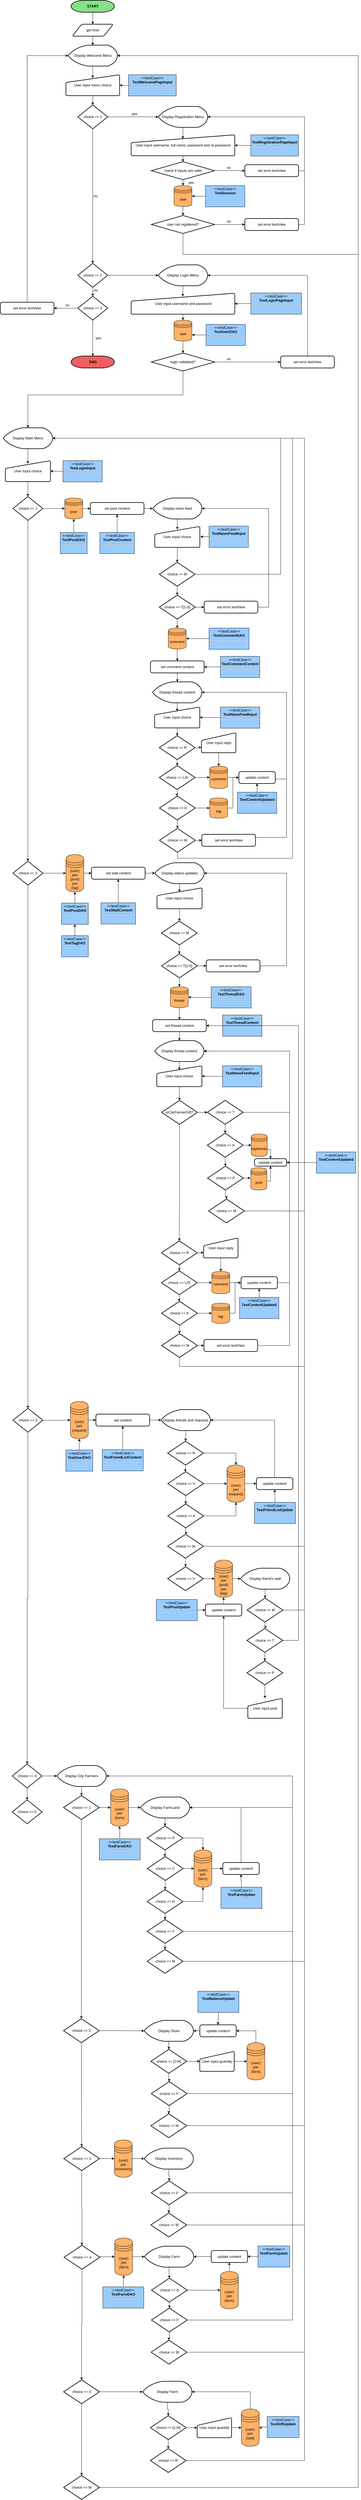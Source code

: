 <mxfile version="12.8.5" type="device"><diagram id="6a731a19-8d31-9384-78a2-239565b7b9f0" name="Page-1"><mxGraphModel dx="1662" dy="767" grid="1" gridSize="10" guides="1" tooltips="1" connect="1" arrows="1" fold="1" page="1" pageScale="1" pageWidth="1500" pageHeight="3000" background="#ffffff" math="0" shadow="0"><root><mxCell id="0"/><mxCell id="1" parent="0"/><mxCell id="TBdBwwbngVRZE6PfwTp8-81" value="" style="edgeStyle=orthogonalEdgeStyle;rounded=0;orthogonalLoop=1;jettySize=auto;html=1;" parent="1" source="2" target="TBdBwwbngVRZE6PfwTp8-56" edge="1"><mxGeometry relative="1" as="geometry"/></mxCell><mxCell id="2" value="&lt;b&gt;START&lt;/b&gt;" style="shape=mxgraph.flowchart.terminator;strokeWidth=2;gradientColor=none;gradientDirection=north;fontStyle=0;html=1;fillColor=#87E087;" parent="1" vertex="1"><mxGeometry x="397.5" y="210" width="145" height="40" as="geometry"/></mxCell><mxCell id="TBdBwwbngVRZE6PfwTp8-82" value="" style="edgeStyle=orthogonalEdgeStyle;rounded=0;orthogonalLoop=1;jettySize=auto;html=1;" parent="1" source="TBdBwwbngVRZE6PfwTp8-56" target="TBdBwwbngVRZE6PfwTp8-63" edge="1"><mxGeometry relative="1" as="geometry"/></mxCell><mxCell id="TBdBwwbngVRZE6PfwTp8-56" value="get time " style="shape=parallelogram;html=1;strokeWidth=2;perimeter=parallelogramPerimeter;whiteSpace=wrap;rounded=1;arcSize=12;size=0.23;" parent="1" vertex="1"><mxGeometry x="401.25" y="290" width="137.5" height="40" as="geometry"/></mxCell><mxCell id="TBdBwwbngVRZE6PfwTp8-83" value="" style="edgeStyle=orthogonalEdgeStyle;rounded=0;orthogonalLoop=1;jettySize=auto;html=1;entryX=0.5;entryY=0.157;entryDx=0;entryDy=0;entryPerimeter=0;" parent="1" source="TBdBwwbngVRZE6PfwTp8-63" target="TBdBwwbngVRZE6PfwTp8-66" edge="1"><mxGeometry relative="1" as="geometry"/></mxCell><mxCell id="TBdBwwbngVRZE6PfwTp8-63" value="Display Welcome Menu" style="strokeWidth=2;html=1;shape=mxgraph.flowchart.display;whiteSpace=wrap;" parent="1" vertex="1"><mxGeometry x="387.5" y="360" width="165" height="70" as="geometry"/></mxCell><mxCell id="TBdBwwbngVRZE6PfwTp8-72" value="" style="edgeStyle=orthogonalEdgeStyle;rounded=0;orthogonalLoop=1;jettySize=auto;html=1;" parent="1" source="TBdBwwbngVRZE6PfwTp8-66" target="TBdBwwbngVRZE6PfwTp8-69" edge="1"><mxGeometry relative="1" as="geometry"/></mxCell><mxCell id="TBdBwwbngVRZE6PfwTp8-66" value="User input menu choice" style="html=1;strokeWidth=2;shape=manualInput;whiteSpace=wrap;rounded=1;size=26;arcSize=11;" parent="1" vertex="1"><mxGeometry x="380" y="459" width="180" height="70" as="geometry"/></mxCell><mxCell id="TBdBwwbngVRZE6PfwTp8-73" value="" style="edgeStyle=orthogonalEdgeStyle;rounded=0;orthogonalLoop=1;jettySize=auto;html=1;" parent="1" source="TBdBwwbngVRZE6PfwTp8-69" target="TBdBwwbngVRZE6PfwTp8-70" edge="1"><mxGeometry relative="1" as="geometry"/></mxCell><mxCell id="TBdBwwbngVRZE6PfwTp8-86" value="" style="edgeStyle=orthogonalEdgeStyle;rounded=0;orthogonalLoop=1;jettySize=auto;html=1;entryX=0;entryY=0.5;entryDx=0;entryDy=0;entryPerimeter=0;" parent="1" source="TBdBwwbngVRZE6PfwTp8-69" target="TBdBwwbngVRZE6PfwTp8-84" edge="1"><mxGeometry relative="1" as="geometry"><mxPoint x="600" y="600" as="targetPoint"/></mxGeometry></mxCell><mxCell id="TBdBwwbngVRZE6PfwTp8-69" value="choice == 1" style="strokeWidth=2;html=1;shape=mxgraph.flowchart.decision;whiteSpace=wrap;" parent="1" vertex="1"><mxGeometry x="420" y="560" width="100" height="80" as="geometry"/></mxCell><mxCell id="TBdBwwbngVRZE6PfwTp8-74" value="" style="edgeStyle=orthogonalEdgeStyle;rounded=0;orthogonalLoop=1;jettySize=auto;html=1;" parent="1" source="TBdBwwbngVRZE6PfwTp8-70" target="TBdBwwbngVRZE6PfwTp8-71" edge="1"><mxGeometry relative="1" as="geometry"/></mxCell><mxCell id="TBdBwwbngVRZE6PfwTp8-145" style="edgeStyle=orthogonalEdgeStyle;rounded=0;orthogonalLoop=1;jettySize=auto;html=1;entryX=0;entryY=0.5;entryDx=0;entryDy=0;entryPerimeter=0;" parent="1" source="TBdBwwbngVRZE6PfwTp8-70" target="TBdBwwbngVRZE6PfwTp8-128" edge="1"><mxGeometry relative="1" as="geometry"/></mxCell><mxCell id="TBdBwwbngVRZE6PfwTp8-70" value="choice == 2" style="strokeWidth=2;html=1;shape=mxgraph.flowchart.decision;whiteSpace=wrap;" parent="1" vertex="1"><mxGeometry x="420" y="1090" width="100" height="80" as="geometry"/></mxCell><mxCell id="TBdBwwbngVRZE6PfwTp8-79" value="" style="edgeStyle=orthogonalEdgeStyle;rounded=0;orthogonalLoop=1;jettySize=auto;html=1;" parent="1" source="TBdBwwbngVRZE6PfwTp8-71" target="TBdBwwbngVRZE6PfwTp8-78" edge="1"><mxGeometry relative="1" as="geometry"/></mxCell><mxCell id="TBdBwwbngVRZE6PfwTp8-155" style="edgeStyle=orthogonalEdgeStyle;rounded=0;orthogonalLoop=1;jettySize=auto;html=1;exitX=0.5;exitY=1;exitDx=0;exitDy=0;exitPerimeter=0;entryX=0.5;entryY=0;entryDx=0;entryDy=0;entryPerimeter=0;" parent="1" source="TBdBwwbngVRZE6PfwTp8-71" target="TBdBwwbngVRZE6PfwTp8-154" edge="1"><mxGeometry relative="1" as="geometry"/></mxCell><mxCell id="TBdBwwbngVRZE6PfwTp8-71" value="choice == 3" style="strokeWidth=2;html=1;shape=mxgraph.flowchart.decision;whiteSpace=wrap;" parent="1" vertex="1"><mxGeometry x="420" y="1200" width="100" height="80" as="geometry"/></mxCell><mxCell id="TBdBwwbngVRZE6PfwTp8-75" value="yes" style="text;html=1;strokeColor=none;fillColor=none;align=center;verticalAlign=middle;whiteSpace=wrap;rounded=0;" parent="1" vertex="1"><mxGeometry x="590" y="580" width="40" height="20" as="geometry"/></mxCell><mxCell id="TBdBwwbngVRZE6PfwTp8-80" style="edgeStyle=orthogonalEdgeStyle;rounded=0;orthogonalLoop=1;jettySize=auto;html=1;entryX=0;entryY=0.5;entryDx=0;entryDy=0;entryPerimeter=0;" parent="1" source="TBdBwwbngVRZE6PfwTp8-78" target="TBdBwwbngVRZE6PfwTp8-63" edge="1"><mxGeometry relative="1" as="geometry"><Array as="points"><mxPoint x="250" y="395"/></Array></mxGeometry></mxCell><mxCell id="TBdBwwbngVRZE6PfwTp8-78" value="set error textView" style="rounded=1;whiteSpace=wrap;html=1;absoluteArcSize=1;arcSize=14;strokeWidth=2;" parent="1" vertex="1"><mxGeometry x="160" y="1220" width="180" height="40" as="geometry"/></mxCell><mxCell id="TBdBwwbngVRZE6PfwTp8-94" value="" style="edgeStyle=orthogonalEdgeStyle;rounded=0;orthogonalLoop=1;jettySize=auto;html=1;entryX=0.498;entryY=0.19;entryDx=0;entryDy=0;entryPerimeter=0;" parent="1" source="TBdBwwbngVRZE6PfwTp8-84" target="TBdBwwbngVRZE6PfwTp8-91" edge="1"><mxGeometry relative="1" as="geometry"/></mxCell><mxCell id="TBdBwwbngVRZE6PfwTp8-84" value="Display Registration Menu" style="strokeWidth=2;html=1;shape=mxgraph.flowchart.display;whiteSpace=wrap;" parent="1" vertex="1"><mxGeometry x="690" y="565" width="165" height="70" as="geometry"/></mxCell><mxCell id="TBdBwwbngVRZE6PfwTp8-87" value="no" style="text;html=1;strokeColor=none;fillColor=none;align=center;verticalAlign=middle;whiteSpace=wrap;rounded=0;" parent="1" vertex="1"><mxGeometry x="350" y="1220" width="70" height="20" as="geometry"/></mxCell><mxCell id="TBdBwwbngVRZE6PfwTp8-89" value="no" style="text;html=1;strokeColor=none;fillColor=none;align=center;verticalAlign=middle;whiteSpace=wrap;rounded=0;" parent="1" vertex="1"><mxGeometry x="460" y="1170" width="40" height="20" as="geometry"/></mxCell><mxCell id="TBdBwwbngVRZE6PfwTp8-90" value="no" style="text;html=1;strokeColor=none;fillColor=none;align=center;verticalAlign=middle;whiteSpace=wrap;rounded=0;" parent="1" vertex="1"><mxGeometry x="469.37" y="855" width="21.25" height="20" as="geometry"/></mxCell><mxCell id="TBdBwwbngVRZE6PfwTp8-111" style="edgeStyle=orthogonalEdgeStyle;rounded=0;orthogonalLoop=1;jettySize=auto;html=1;exitX=0.5;exitY=1;exitDx=0;exitDy=0;" parent="1" source="TBdBwwbngVRZE6PfwTp8-91" target="TBdBwwbngVRZE6PfwTp8-107" edge="1"><mxGeometry relative="1" as="geometry"/></mxCell><mxCell id="TBdBwwbngVRZE6PfwTp8-91" value="User input username, full name, password and re-password" style="html=1;strokeWidth=2;shape=manualInput;whiteSpace=wrap;rounded=1;size=26;arcSize=11;" parent="1" vertex="1"><mxGeometry x="598.75" y="660" width="347.5" height="70" as="geometry"/></mxCell><mxCell id="TBdBwwbngVRZE6PfwTp8-113" style="edgeStyle=orthogonalEdgeStyle;rounded=0;orthogonalLoop=1;jettySize=auto;html=1;exitX=0.5;exitY=1;exitDx=0;exitDy=0;entryX=0.5;entryY=0;entryDx=0;entryDy=0;entryPerimeter=0;" parent="1" source="TBdBwwbngVRZE6PfwTp8-101" target="TBdBwwbngVRZE6PfwTp8-108" edge="1"><mxGeometry relative="1" as="geometry"/></mxCell><mxCell id="TBdBwwbngVRZE6PfwTp8-101" value="user" style="shape=datastore;whiteSpace=wrap;html=1;fillColor=#FFB366;" parent="1" vertex="1"><mxGeometry x="742.5" y="830" width="60" height="70" as="geometry"/></mxCell><mxCell id="TBdBwwbngVRZE6PfwTp8-112" style="edgeStyle=orthogonalEdgeStyle;rounded=0;orthogonalLoop=1;jettySize=auto;html=1;exitX=0.5;exitY=1;exitDx=0;exitDy=0;exitPerimeter=0;entryX=0.5;entryY=0;entryDx=0;entryDy=0;" parent="1" source="TBdBwwbngVRZE6PfwTp8-107" target="TBdBwwbngVRZE6PfwTp8-101" edge="1"><mxGeometry relative="1" as="geometry"/></mxCell><mxCell id="TBdBwwbngVRZE6PfwTp8-115" style="edgeStyle=orthogonalEdgeStyle;rounded=0;orthogonalLoop=1;jettySize=auto;html=1;entryX=0;entryY=0.5;entryDx=0;entryDy=0;" parent="1" source="TBdBwwbngVRZE6PfwTp8-107" target="TBdBwwbngVRZE6PfwTp8-109" edge="1"><mxGeometry relative="1" as="geometry"/></mxCell><mxCell id="TBdBwwbngVRZE6PfwTp8-107" value="check if inputs are valid " style="strokeWidth=2;html=1;shape=mxgraph.flowchart.decision;whiteSpace=wrap;" parent="1" vertex="1"><mxGeometry x="666.25" y="750" width="212.5" height="60" as="geometry"/></mxCell><mxCell id="TBdBwwbngVRZE6PfwTp8-114" style="edgeStyle=orthogonalEdgeStyle;rounded=0;orthogonalLoop=1;jettySize=auto;html=1;entryX=0;entryY=0.5;entryDx=0;entryDy=0;" parent="1" source="TBdBwwbngVRZE6PfwTp8-108" target="TBdBwwbngVRZE6PfwTp8-110" edge="1"><mxGeometry relative="1" as="geometry"/></mxCell><mxCell id="TBdBwwbngVRZE6PfwTp8-148" style="edgeStyle=orthogonalEdgeStyle;rounded=0;orthogonalLoop=1;jettySize=auto;html=1;entryX=1;entryY=0.5;entryDx=0;entryDy=0;entryPerimeter=0;exitX=0.5;exitY=1;exitDx=0;exitDy=0;exitPerimeter=0;" parent="1" source="TBdBwwbngVRZE6PfwTp8-108" target="TBdBwwbngVRZE6PfwTp8-63" edge="1"><mxGeometry relative="1" as="geometry"><Array as="points"><mxPoint x="772" y="1060"/><mxPoint x="1360" y="1060"/><mxPoint x="1360" y="395"/></Array></mxGeometry></mxCell><mxCell id="TBdBwwbngVRZE6PfwTp8-108" value="user not registered?" style="strokeWidth=2;html=1;shape=mxgraph.flowchart.decision;whiteSpace=wrap;" parent="1" vertex="1"><mxGeometry x="666.25" y="930" width="212.5" height="60" as="geometry"/></mxCell><mxCell id="TBdBwwbngVRZE6PfwTp8-116" style="edgeStyle=orthogonalEdgeStyle;rounded=0;orthogonalLoop=1;jettySize=auto;html=1;entryX=1;entryY=0.5;entryDx=0;entryDy=0;entryPerimeter=0;" parent="1" source="TBdBwwbngVRZE6PfwTp8-109" target="TBdBwwbngVRZE6PfwTp8-84" edge="1"><mxGeometry relative="1" as="geometry"><Array as="points"><mxPoint x="1180" y="780"/><mxPoint x="1180" y="600"/></Array></mxGeometry></mxCell><mxCell id="TBdBwwbngVRZE6PfwTp8-109" value="set error textView" style="rounded=1;whiteSpace=wrap;html=1;absoluteArcSize=1;arcSize=14;strokeWidth=2;" parent="1" vertex="1"><mxGeometry x="980" y="760" width="180" height="40" as="geometry"/></mxCell><mxCell id="TBdBwwbngVRZE6PfwTp8-117" style="edgeStyle=orthogonalEdgeStyle;rounded=0;orthogonalLoop=1;jettySize=auto;html=1;exitX=1;exitY=0.5;exitDx=0;exitDy=0;entryX=1;entryY=0.5;entryDx=0;entryDy=0;entryPerimeter=0;" parent="1" source="TBdBwwbngVRZE6PfwTp8-110" target="TBdBwwbngVRZE6PfwTp8-84" edge="1"><mxGeometry relative="1" as="geometry"><Array as="points"><mxPoint x="1180" y="960"/><mxPoint x="1180" y="600"/></Array></mxGeometry></mxCell><mxCell id="TBdBwwbngVRZE6PfwTp8-110" value="set error textView" style="rounded=1;whiteSpace=wrap;html=1;absoluteArcSize=1;arcSize=14;strokeWidth=2;" parent="1" vertex="1"><mxGeometry x="980" y="940" width="180" height="40" as="geometry"/></mxCell><mxCell id="TBdBwwbngVRZE6PfwTp8-119" value="yes" style="text;html=1;strokeColor=none;fillColor=none;align=center;verticalAlign=middle;whiteSpace=wrap;rounded=0;" parent="1" vertex="1"><mxGeometry x="780" y="810" width="40" height="20" as="geometry"/></mxCell><mxCell id="TBdBwwbngVRZE6PfwTp8-120" value="no" style="text;html=1;strokeColor=none;fillColor=none;align=center;verticalAlign=middle;whiteSpace=wrap;rounded=0;" parent="1" vertex="1"><mxGeometry x="906.25" y="760" width="40" height="20" as="geometry"/></mxCell><mxCell id="TBdBwwbngVRZE6PfwTp8-121" value="no" style="text;html=1;strokeColor=none;fillColor=none;align=center;verticalAlign=middle;whiteSpace=wrap;rounded=0;" parent="1" vertex="1"><mxGeometry x="906.25" y="940" width="40" height="20" as="geometry"/></mxCell><mxCell id="TBdBwwbngVRZE6PfwTp8-127" value="" style="edgeStyle=orthogonalEdgeStyle;rounded=0;orthogonalLoop=1;jettySize=auto;html=1;entryX=0.498;entryY=0.152;entryDx=0;entryDy=0;entryPerimeter=0;" parent="1" source="TBdBwwbngVRZE6PfwTp8-128" target="TBdBwwbngVRZE6PfwTp8-130" edge="1"><mxGeometry relative="1" as="geometry"/></mxCell><mxCell id="TBdBwwbngVRZE6PfwTp8-128" value="Display Login Menu" style="strokeWidth=2;html=1;shape=mxgraph.flowchart.display;whiteSpace=wrap;" parent="1" vertex="1"><mxGeometry x="690" y="1095" width="165" height="70" as="geometry"/></mxCell><mxCell id="TBdBwwbngVRZE6PfwTp8-146" style="edgeStyle=orthogonalEdgeStyle;rounded=0;orthogonalLoop=1;jettySize=auto;html=1;exitX=0.5;exitY=1;exitDx=0;exitDy=0;entryX=0.5;entryY=0;entryDx=0;entryDy=0;" parent="1" source="TBdBwwbngVRZE6PfwTp8-130" target="TBdBwwbngVRZE6PfwTp8-132" edge="1"><mxGeometry relative="1" as="geometry"/></mxCell><mxCell id="TBdBwwbngVRZE6PfwTp8-130" value="User input username and password" style="html=1;strokeWidth=2;shape=manualInput;whiteSpace=wrap;rounded=1;size=26;arcSize=11;" parent="1" vertex="1"><mxGeometry x="598.75" y="1190" width="347.5" height="70" as="geometry"/></mxCell><mxCell id="TBdBwwbngVRZE6PfwTp8-147" style="edgeStyle=orthogonalEdgeStyle;rounded=0;orthogonalLoop=1;jettySize=auto;html=1;entryX=0.5;entryY=0;entryDx=0;entryDy=0;entryPerimeter=0;" parent="1" source="TBdBwwbngVRZE6PfwTp8-132" target="TBdBwwbngVRZE6PfwTp8-135" edge="1"><mxGeometry relative="1" as="geometry"/></mxCell><mxCell id="TBdBwwbngVRZE6PfwTp8-132" value="user" style="shape=datastore;whiteSpace=wrap;html=1;fillColor=#FFB366;" parent="1" vertex="1"><mxGeometry x="742.5" y="1280" width="60" height="70" as="geometry"/></mxCell><mxCell id="TBdBwwbngVRZE6PfwTp8-134" style="edgeStyle=orthogonalEdgeStyle;rounded=0;orthogonalLoop=1;jettySize=auto;html=1;entryX=0;entryY=0.5;entryDx=0;entryDy=0;" parent="1" source="TBdBwwbngVRZE6PfwTp8-135" target="TBdBwwbngVRZE6PfwTp8-139" edge="1"><mxGeometry relative="1" as="geometry"/></mxCell><mxCell id="TBdBwwbngVRZE6PfwTp8-266" style="edgeStyle=orthogonalEdgeStyle;rounded=0;orthogonalLoop=1;jettySize=auto;html=1;entryX=0.5;entryY=0;entryDx=0;entryDy=0;entryPerimeter=0;" parent="1" source="TBdBwwbngVRZE6PfwTp8-135" target="TBdBwwbngVRZE6PfwTp8-151" edge="1"><mxGeometry relative="1" as="geometry"><Array as="points"><mxPoint x="773" y="1530"/><mxPoint x="253" y="1530"/></Array></mxGeometry></mxCell><mxCell id="TBdBwwbngVRZE6PfwTp8-135" value="login validated?" style="strokeWidth=2;html=1;shape=mxgraph.flowchart.decision;whiteSpace=wrap;" parent="1" vertex="1"><mxGeometry x="666.25" y="1390" width="212.5" height="60" as="geometry"/></mxCell><mxCell id="TBdBwwbngVRZE6PfwTp8-149" style="edgeStyle=orthogonalEdgeStyle;rounded=0;orthogonalLoop=1;jettySize=auto;html=1;entryX=1;entryY=0.5;entryDx=0;entryDy=0;entryPerimeter=0;" parent="1" source="TBdBwwbngVRZE6PfwTp8-139" target="TBdBwwbngVRZE6PfwTp8-128" edge="1"><mxGeometry relative="1" as="geometry"><Array as="points"><mxPoint x="1190" y="1130"/></Array></mxGeometry></mxCell><mxCell id="TBdBwwbngVRZE6PfwTp8-139" value="set error textView" style="rounded=1;whiteSpace=wrap;html=1;absoluteArcSize=1;arcSize=14;strokeWidth=2;" parent="1" vertex="1"><mxGeometry x="1100" y="1400" width="180" height="40" as="geometry"/></mxCell><mxCell id="TBdBwwbngVRZE6PfwTp8-143" value="no" style="text;html=1;strokeColor=none;fillColor=none;align=center;verticalAlign=middle;whiteSpace=wrap;rounded=0;" parent="1" vertex="1"><mxGeometry x="906.25" y="1400" width="40" height="20" as="geometry"/></mxCell><mxCell id="TBdBwwbngVRZE6PfwTp8-178" style="edgeStyle=orthogonalEdgeStyle;rounded=0;orthogonalLoop=1;jettySize=auto;html=1;exitX=0.5;exitY=1;exitDx=0;exitDy=0;exitPerimeter=0;entryX=0.5;entryY=0.143;entryDx=0;entryDy=0;entryPerimeter=0;" parent="1" source="TBdBwwbngVRZE6PfwTp8-151" target="TBdBwwbngVRZE6PfwTp8-167" edge="1"><mxGeometry relative="1" as="geometry"/></mxCell><mxCell id="TBdBwwbngVRZE6PfwTp8-151" value="Display Main Menu" style="strokeWidth=2;html=1;shape=mxgraph.flowchart.display;whiteSpace=wrap;" parent="1" vertex="1"><mxGeometry x="170" y="1640" width="165" height="70" as="geometry"/></mxCell><mxCell id="TBdBwwbngVRZE6PfwTp8-154" value="&lt;b&gt;END&lt;/b&gt;" style="shape=mxgraph.flowchart.terminator;strokeWidth=2;gradientColor=none;gradientDirection=north;fontStyle=0;html=1;fillColor=#F06060;" parent="1" vertex="1"><mxGeometry x="397.5" y="1400" width="145" height="40" as="geometry"/></mxCell><mxCell id="TBdBwwbngVRZE6PfwTp8-156" value="yes" style="text;html=1;strokeColor=none;fillColor=none;align=center;verticalAlign=middle;whiteSpace=wrap;rounded=0;" parent="1" vertex="1"><mxGeometry x="469.37" y="1330" width="40" height="20" as="geometry"/></mxCell><mxCell id="TBdBwwbngVRZE6PfwTp8-159" value="" style="edgeStyle=orthogonalEdgeStyle;rounded=0;orthogonalLoop=1;jettySize=auto;html=1;" parent="1" source="TBdBwwbngVRZE6PfwTp8-158" target="TBdBwwbngVRZE6PfwTp8-66" edge="1"><mxGeometry relative="1" as="geometry"/></mxCell><mxCell id="TBdBwwbngVRZE6PfwTp8-158" value="&lt;p style=&quot;margin: 0px ; margin-top: 4px ; text-align: center&quot;&gt;&amp;lt;&amp;lt;testCase&amp;gt;&amp;gt;&lt;br&gt;&lt;b&gt;TestWelcomePageInput&lt;/b&gt;&lt;/p&gt;&lt;hr&gt;&lt;p&gt;&lt;/p&gt;" style="shape=rect;overflow=fill;html=1;whiteSpace=wrap;align=center;fillColor=#99CCFF;" parent="1" vertex="1"><mxGeometry x="590" y="459" width="160" height="71" as="geometry"/></mxCell><mxCell id="TBdBwwbngVRZE6PfwTp8-162" style="edgeStyle=orthogonalEdgeStyle;rounded=0;orthogonalLoop=1;jettySize=auto;html=1;entryX=1;entryY=0.5;entryDx=0;entryDy=0;" parent="1" source="TBdBwwbngVRZE6PfwTp8-160" target="TBdBwwbngVRZE6PfwTp8-91" edge="1"><mxGeometry relative="1" as="geometry"/></mxCell><mxCell id="TBdBwwbngVRZE6PfwTp8-160" value="&lt;p style=&quot;margin: 0px ; margin-top: 4px ; text-align: center&quot;&gt;&amp;lt;&amp;lt;testCase&amp;gt;&amp;gt;&lt;br&gt;&lt;b&gt;TestRegistrationPageInput&lt;/b&gt;&lt;/p&gt;&lt;hr&gt;&lt;p&gt;&lt;/p&gt;" style="shape=rect;overflow=fill;html=1;whiteSpace=wrap;align=center;fillColor=#99CCFF;" parent="1" vertex="1"><mxGeometry x="1000" y="660" width="160" height="71" as="geometry"/></mxCell><mxCell id="TBdBwwbngVRZE6PfwTp8-164" style="edgeStyle=orthogonalEdgeStyle;rounded=0;orthogonalLoop=1;jettySize=auto;html=1;entryX=1;entryY=0.5;entryDx=0;entryDy=0;" parent="1" source="TBdBwwbngVRZE6PfwTp8-163" target="TBdBwwbngVRZE6PfwTp8-130" edge="1"><mxGeometry relative="1" as="geometry"/></mxCell><mxCell id="TBdBwwbngVRZE6PfwTp8-163" value="&lt;p style=&quot;margin: 0px ; margin-top: 4px ; text-align: center&quot;&gt;&amp;lt;&amp;lt;testCase&amp;gt;&amp;gt;&lt;br&gt;&lt;b&gt;TestLoginPageInput&lt;/b&gt;&lt;/p&gt;&lt;hr&gt;&lt;p&gt;&lt;/p&gt;" style="shape=rect;overflow=fill;html=1;whiteSpace=wrap;align=center;fillColor=#99CCFF;" parent="1" vertex="1"><mxGeometry x="1000" y="1189" width="170" height="71" as="geometry"/></mxCell><mxCell id="TBdBwwbngVRZE6PfwTp8-180" style="edgeStyle=orthogonalEdgeStyle;rounded=0;orthogonalLoop=1;jettySize=auto;html=1;entryX=0.5;entryY=0;entryDx=0;entryDy=0;entryPerimeter=0;" parent="1" source="TBdBwwbngVRZE6PfwTp8-165" target="TBdBwwbngVRZE6PfwTp8-166" edge="1"><mxGeometry relative="1" as="geometry"/></mxCell><mxCell id="TBdBwwbngVRZE6PfwTp8-189" style="edgeStyle=orthogonalEdgeStyle;rounded=0;orthogonalLoop=1;jettySize=auto;html=1;" parent="1" source="TBdBwwbngVRZE6PfwTp8-165" target="TBdBwwbngVRZE6PfwTp8-185" edge="1"><mxGeometry relative="1" as="geometry"/></mxCell><mxCell id="TBdBwwbngVRZE6PfwTp8-165" value="choice == 1" style="strokeWidth=2;html=1;shape=mxgraph.flowchart.decision;whiteSpace=wrap;" parent="1" vertex="1"><mxGeometry x="202.5" y="1870" width="100" height="80" as="geometry"/></mxCell><mxCell id="TBdBwwbngVRZE6PfwTp8-181" style="edgeStyle=orthogonalEdgeStyle;rounded=0;orthogonalLoop=1;jettySize=auto;html=1;entryX=0.5;entryY=0;entryDx=0;entryDy=0;entryPerimeter=0;" parent="1" source="TBdBwwbngVRZE6PfwTp8-166" target="TBdBwwbngVRZE6PfwTp8-168" edge="1"><mxGeometry relative="1" as="geometry"/></mxCell><mxCell id="TBdBwwbngVRZE6PfwTp8-271" value="" style="edgeStyle=orthogonalEdgeStyle;rounded=0;orthogonalLoop=1;jettySize=auto;html=1;" parent="1" source="TBdBwwbngVRZE6PfwTp8-166" target="TBdBwwbngVRZE6PfwTp8-269" edge="1"><mxGeometry relative="1" as="geometry"/></mxCell><mxCell id="TBdBwwbngVRZE6PfwTp8-166" value="choice == 2" style="strokeWidth=2;html=1;shape=mxgraph.flowchart.decision;whiteSpace=wrap;" parent="1" vertex="1"><mxGeometry x="202.51" y="3090" width="100" height="80" as="geometry"/></mxCell><mxCell id="TBdBwwbngVRZE6PfwTp8-179" style="edgeStyle=orthogonalEdgeStyle;rounded=0;orthogonalLoop=1;jettySize=auto;html=1;entryX=0.5;entryY=0;entryDx=0;entryDy=0;entryPerimeter=0;" parent="1" source="TBdBwwbngVRZE6PfwTp8-167" target="TBdBwwbngVRZE6PfwTp8-165" edge="1"><mxGeometry relative="1" as="geometry"/></mxCell><mxCell id="TBdBwwbngVRZE6PfwTp8-167" value="User input choice" style="html=1;strokeWidth=2;shape=manualInput;whiteSpace=wrap;rounded=1;size=26;arcSize=11;" parent="1" vertex="1"><mxGeometry x="176.88" y="1750" width="151.25" height="70" as="geometry"/></mxCell><mxCell id="TBdBwwbngVRZE6PfwTp8-182" style="edgeStyle=orthogonalEdgeStyle;rounded=0;orthogonalLoop=1;jettySize=auto;html=1;entryX=0.5;entryY=0;entryDx=0;entryDy=0;entryPerimeter=0;" parent="1" source="TBdBwwbngVRZE6PfwTp8-168" target="TBdBwwbngVRZE6PfwTp8-169" edge="1"><mxGeometry relative="1" as="geometry"/></mxCell><mxCell id="5856q3dfEGc8_GwieudQ-14" style="edgeStyle=orthogonalEdgeStyle;rounded=0;orthogonalLoop=1;jettySize=auto;html=1;entryX=0;entryY=0.5;entryDx=0;entryDy=0;" edge="1" parent="1" source="TBdBwwbngVRZE6PfwTp8-168" target="5856q3dfEGc8_GwieudQ-3"><mxGeometry relative="1" as="geometry"/></mxCell><mxCell id="TBdBwwbngVRZE6PfwTp8-168" value="choice == 3" style="strokeWidth=2;html=1;shape=mxgraph.flowchart.decision;whiteSpace=wrap;" parent="1" vertex="1"><mxGeometry x="202.51" y="4920" width="100" height="80" as="geometry"/></mxCell><mxCell id="TBdBwwbngVRZE6PfwTp8-183" style="edgeStyle=orthogonalEdgeStyle;rounded=0;orthogonalLoop=1;jettySize=auto;html=1;entryX=0.5;entryY=0;entryDx=0;entryDy=0;entryPerimeter=0;" parent="1" source="TBdBwwbngVRZE6PfwTp8-169" target="TBdBwwbngVRZE6PfwTp8-170" edge="1"><mxGeometry relative="1" as="geometry"/></mxCell><mxCell id="5856q3dfEGc8_GwieudQ-66" value="" style="edgeStyle=orthogonalEdgeStyle;rounded=0;orthogonalLoop=1;jettySize=auto;html=1;" edge="1" parent="1" source="TBdBwwbngVRZE6PfwTp8-169" target="5856q3dfEGc8_GwieudQ-59"><mxGeometry relative="1" as="geometry"/></mxCell><mxCell id="TBdBwwbngVRZE6PfwTp8-169" value="choice == 4" style="strokeWidth=2;html=1;shape=mxgraph.flowchart.decision;whiteSpace=wrap;" parent="1" vertex="1"><mxGeometry x="200" y="6110" width="100" height="80" as="geometry"/></mxCell><mxCell id="TBdBwwbngVRZE6PfwTp8-170" value="choice == 5" style="strokeWidth=2;html=1;shape=mxgraph.flowchart.decision;whiteSpace=wrap;" parent="1" vertex="1"><mxGeometry x="200" y="6230" width="100" height="80" as="geometry"/></mxCell><mxCell id="TBdBwwbngVRZE6PfwTp8-172" style="edgeStyle=orthogonalEdgeStyle;rounded=0;orthogonalLoop=1;jettySize=auto;html=1;entryX=1;entryY=0.5;entryDx=0;entryDy=0;" parent="1" source="TBdBwwbngVRZE6PfwTp8-171" target="TBdBwwbngVRZE6PfwTp8-101" edge="1"><mxGeometry relative="1" as="geometry"/></mxCell><mxCell id="TBdBwwbngVRZE6PfwTp8-171" value="&lt;p style=&quot;margin: 0px ; margin-top: 4px ; text-align: center&quot;&gt;&amp;lt;&amp;lt;testCase&amp;gt;&amp;gt;&lt;br&gt;&lt;b&gt;TestSession&lt;/b&gt;&lt;/p&gt;&lt;hr&gt;&lt;p&gt;&lt;/p&gt;" style="shape=rect;overflow=fill;html=1;whiteSpace=wrap;align=center;fillColor=#99CCFF;" parent="1" vertex="1"><mxGeometry x="848.13" y="830" width="131.87" height="71" as="geometry"/></mxCell><mxCell id="TBdBwwbngVRZE6PfwTp8-176" style="edgeStyle=orthogonalEdgeStyle;rounded=0;orthogonalLoop=1;jettySize=auto;html=1;entryX=1;entryY=0.7;entryDx=0;entryDy=0;" parent="1" source="TBdBwwbngVRZE6PfwTp8-175" target="TBdBwwbngVRZE6PfwTp8-132" edge="1"><mxGeometry relative="1" as="geometry"/></mxCell><mxCell id="TBdBwwbngVRZE6PfwTp8-175" value="&lt;p style=&quot;margin: 0px ; margin-top: 4px ; text-align: center&quot;&gt;&amp;lt;&amp;lt;testCase&amp;gt;&amp;gt;&lt;br&gt;&lt;b&gt;TestUserDAO&lt;/b&gt;&lt;/p&gt;&lt;hr&gt;&lt;p&gt;&lt;/p&gt;" style="shape=rect;overflow=fill;html=1;whiteSpace=wrap;align=center;fillColor=#99CCFF;" parent="1" vertex="1"><mxGeometry x="850" y="1294" width="131.87" height="71" as="geometry"/></mxCell><mxCell id="TBdBwwbngVRZE6PfwTp8-209" value="" style="edgeStyle=orthogonalEdgeStyle;rounded=0;orthogonalLoop=1;jettySize=auto;html=1;" parent="1" source="TBdBwwbngVRZE6PfwTp8-185" target="TBdBwwbngVRZE6PfwTp8-208" edge="1"><mxGeometry relative="1" as="geometry"/></mxCell><mxCell id="TBdBwwbngVRZE6PfwTp8-185" value="&lt;div&gt;post&lt;/div&gt;" style="shape=datastore;whiteSpace=wrap;html=1;fillColor=#FFB366;" parent="1" vertex="1"><mxGeometry x="376.26" y="1875" width="60" height="70" as="geometry"/></mxCell><mxCell id="TBdBwwbngVRZE6PfwTp8-213" style="edgeStyle=orthogonalEdgeStyle;rounded=0;orthogonalLoop=1;jettySize=auto;html=1;entryX=0.5;entryY=1;entryDx=0;entryDy=0;" parent="1" source="TBdBwwbngVRZE6PfwTp8-186" target="TBdBwwbngVRZE6PfwTp8-185" edge="1"><mxGeometry relative="1" as="geometry"/></mxCell><mxCell id="TBdBwwbngVRZE6PfwTp8-186" value="&lt;p style=&quot;margin: 0px ; margin-top: 4px ; text-align: center&quot;&gt;&amp;lt;&amp;lt;testCase&amp;gt;&amp;gt;&lt;br&gt;&lt;b&gt;TestPostDAO&lt;/b&gt;&lt;/p&gt;&lt;hr&gt;&lt;p&gt;&lt;/p&gt;" style="shape=rect;overflow=fill;html=1;whiteSpace=wrap;align=center;fillColor=#99CCFF;" parent="1" vertex="1"><mxGeometry x="361.25" y="1990" width="90" height="71" as="geometry"/></mxCell><mxCell id="TBdBwwbngVRZE6PfwTp8-199" style="edgeStyle=orthogonalEdgeStyle;rounded=0;orthogonalLoop=1;jettySize=auto;html=1;entryX=0.5;entryY=0.143;entryDx=0;entryDy=0;entryPerimeter=0;" parent="1" source="TBdBwwbngVRZE6PfwTp8-190" target="TBdBwwbngVRZE6PfwTp8-193" edge="1"><mxGeometry relative="1" as="geometry"/></mxCell><mxCell id="TBdBwwbngVRZE6PfwTp8-190" value="Display news feed" style="strokeWidth=2;html=1;shape=mxgraph.flowchart.display;whiteSpace=wrap;" parent="1" vertex="1"><mxGeometry x="671" y="1875" width="165" height="70" as="geometry"/></mxCell><mxCell id="TBdBwwbngVRZE6PfwTp8-198" style="edgeStyle=orthogonalEdgeStyle;rounded=0;orthogonalLoop=1;jettySize=auto;html=1;entryX=1;entryY=0.5;entryDx=0;entryDy=0;entryPerimeter=0;" parent="1" source="TBdBwwbngVRZE6PfwTp8-192" target="TBdBwwbngVRZE6PfwTp8-151" edge="1"><mxGeometry relative="1" as="geometry"><Array as="points"><mxPoint x="1100" y="2130"/><mxPoint x="1100" y="1675"/></Array></mxGeometry></mxCell><mxCell id="TBdBwwbngVRZE6PfwTp8-206" value="" style="edgeStyle=orthogonalEdgeStyle;rounded=0;orthogonalLoop=1;jettySize=auto;html=1;" parent="1" source="TBdBwwbngVRZE6PfwTp8-192" target="TBdBwwbngVRZE6PfwTp8-194" edge="1"><mxGeometry relative="1" as="geometry"/></mxCell><mxCell id="TBdBwwbngVRZE6PfwTp8-192" value="choice == M" style="strokeWidth=2;html=1;shape=mxgraph.flowchart.decision;whiteSpace=wrap;" parent="1" vertex="1"><mxGeometry x="693.19" y="2090" width="120" height="80" as="geometry"/></mxCell><mxCell id="TBdBwwbngVRZE6PfwTp8-205" style="edgeStyle=orthogonalEdgeStyle;rounded=0;orthogonalLoop=1;jettySize=auto;html=1;entryX=0.5;entryY=0;entryDx=0;entryDy=0;entryPerimeter=0;" parent="1" source="TBdBwwbngVRZE6PfwTp8-193" target="TBdBwwbngVRZE6PfwTp8-192" edge="1"><mxGeometry relative="1" as="geometry"/></mxCell><mxCell id="TBdBwwbngVRZE6PfwTp8-193" value="User input choice" style="html=1;strokeWidth=2;shape=manualInput;whiteSpace=wrap;rounded=1;size=26;arcSize=11;" parent="1" vertex="1"><mxGeometry x="677.88" y="1970" width="151.25" height="70" as="geometry"/></mxCell><mxCell id="TBdBwwbngVRZE6PfwTp8-219" style="edgeStyle=orthogonalEdgeStyle;rounded=0;orthogonalLoop=1;jettySize=auto;html=1;" parent="1" source="TBdBwwbngVRZE6PfwTp8-194" target="TBdBwwbngVRZE6PfwTp8-216" edge="1"><mxGeometry relative="1" as="geometry"/></mxCell><mxCell id="TBdBwwbngVRZE6PfwTp8-230" value="" style="edgeStyle=orthogonalEdgeStyle;rounded=0;orthogonalLoop=1;jettySize=auto;html=1;" parent="1" source="TBdBwwbngVRZE6PfwTp8-194" target="TBdBwwbngVRZE6PfwTp8-226" edge="1"><mxGeometry relative="1" as="geometry"/></mxCell><mxCell id="TBdBwwbngVRZE6PfwTp8-194" value="choice == T[1-5]" style="strokeWidth=2;html=1;shape=mxgraph.flowchart.decision;whiteSpace=wrap;" parent="1" vertex="1"><mxGeometry x="693.19" y="2200" width="120.62" height="80" as="geometry"/></mxCell><mxCell id="TBdBwwbngVRZE6PfwTp8-202" style="edgeStyle=orthogonalEdgeStyle;rounded=0;orthogonalLoop=1;jettySize=auto;html=1;" parent="1" source="TBdBwwbngVRZE6PfwTp8-201" edge="1"><mxGeometry relative="1" as="geometry"><mxPoint x="831" y="2004.5" as="targetPoint"/></mxGeometry></mxCell><mxCell id="TBdBwwbngVRZE6PfwTp8-201" value="&lt;p style=&quot;margin: 0px ; margin-top: 4px ; text-align: center&quot;&gt;&amp;lt;&amp;lt;testCase&amp;gt;&amp;gt;&lt;br&gt;&lt;b&gt;TestNewsFeedInput&lt;/b&gt;&lt;/p&gt;&lt;hr&gt;&lt;p&gt;&lt;/p&gt;" style="shape=rect;overflow=fill;html=1;whiteSpace=wrap;align=center;fillColor=#99CCFF;" parent="1" vertex="1"><mxGeometry x="860" y="1969" width="131.87" height="71" as="geometry"/></mxCell><mxCell id="TBdBwwbngVRZE6PfwTp8-215" style="edgeStyle=orthogonalEdgeStyle;rounded=0;orthogonalLoop=1;jettySize=auto;html=1;entryX=1;entryY=0.5;entryDx=0;entryDy=0;" parent="1" source="TBdBwwbngVRZE6PfwTp8-203" target="TBdBwwbngVRZE6PfwTp8-167" edge="1"><mxGeometry relative="1" as="geometry"/></mxCell><mxCell id="TBdBwwbngVRZE6PfwTp8-203" value="&lt;p style=&quot;margin: 0px ; margin-top: 4px ; text-align: center&quot;&gt;&amp;lt;&amp;lt;testCase&amp;gt;&amp;gt;&lt;br&gt;&lt;b&gt;TestLoginInput&lt;/b&gt;&lt;/p&gt;&lt;hr&gt;&lt;p&gt;&lt;/p&gt;" style="shape=rect;overflow=fill;html=1;whiteSpace=wrap;align=center;fillColor=#99CCFF;" parent="1" vertex="1"><mxGeometry x="370" y="1750" width="131.87" height="71" as="geometry"/></mxCell><mxCell id="TBdBwwbngVRZE6PfwTp8-214" style="edgeStyle=orthogonalEdgeStyle;rounded=0;orthogonalLoop=1;jettySize=auto;html=1;" parent="1" source="TBdBwwbngVRZE6PfwTp8-207" target="TBdBwwbngVRZE6PfwTp8-208" edge="1"><mxGeometry relative="1" as="geometry"/></mxCell><mxCell id="TBdBwwbngVRZE6PfwTp8-207" value="&lt;p style=&quot;margin: 0px ; margin-top: 4px ; text-align: center&quot;&gt;&amp;lt;&amp;lt;testCase&amp;gt;&amp;gt;&lt;br&gt;&lt;b&gt;TestPostContent&lt;br&gt;&lt;/b&gt;&lt;/p&gt;&lt;hr&gt;&lt;p&gt;&lt;/p&gt;" style="shape=rect;overflow=fill;html=1;whiteSpace=wrap;align=center;fillColor=#99CCFF;" parent="1" vertex="1"><mxGeometry x="493.82" y="1990" width="116.1" height="71" as="geometry"/></mxCell><mxCell id="TBdBwwbngVRZE6PfwTp8-210" value="" style="edgeStyle=orthogonalEdgeStyle;rounded=0;orthogonalLoop=1;jettySize=auto;html=1;" parent="1" source="TBdBwwbngVRZE6PfwTp8-208" target="TBdBwwbngVRZE6PfwTp8-190" edge="1"><mxGeometry relative="1" as="geometry"/></mxCell><mxCell id="TBdBwwbngVRZE6PfwTp8-208" value="set post content" style="rounded=1;whiteSpace=wrap;html=1;absoluteArcSize=1;arcSize=14;strokeWidth=2;" parent="1" vertex="1"><mxGeometry x="461.87" y="1890" width="180" height="40" as="geometry"/></mxCell><mxCell id="TBdBwwbngVRZE6PfwTp8-222" style="edgeStyle=orthogonalEdgeStyle;rounded=0;orthogonalLoop=1;jettySize=auto;html=1;" parent="1" source="TBdBwwbngVRZE6PfwTp8-216" target="TBdBwwbngVRZE6PfwTp8-221" edge="1"><mxGeometry relative="1" as="geometry"/></mxCell><mxCell id="TBdBwwbngVRZE6PfwTp8-216" value="comment" style="shape=datastore;whiteSpace=wrap;html=1;fillColor=#FFB366;" parent="1" vertex="1"><mxGeometry x="723.19" y="2310" width="60" height="70" as="geometry"/></mxCell><mxCell id="TBdBwwbngVRZE6PfwTp8-218" style="edgeStyle=orthogonalEdgeStyle;rounded=0;orthogonalLoop=1;jettySize=auto;html=1;entryX=1;entryY=0.5;entryDx=0;entryDy=0;" parent="1" source="TBdBwwbngVRZE6PfwTp8-217" target="TBdBwwbngVRZE6PfwTp8-216" edge="1"><mxGeometry relative="1" as="geometry"/></mxCell><mxCell id="TBdBwwbngVRZE6PfwTp8-217" value="&lt;p style=&quot;margin: 0px ; margin-top: 4px ; text-align: center&quot;&gt;&amp;lt;&amp;lt;testCase&amp;gt;&amp;gt;&lt;br&gt;&lt;b&gt;TestCommentDAO&lt;/b&gt;&lt;/p&gt;&lt;hr&gt;&lt;p&gt;&lt;/p&gt;" style="shape=rect;overflow=fill;html=1;whiteSpace=wrap;align=center;fillColor=#99CCFF;" parent="1" vertex="1"><mxGeometry x="860" y="2310" width="134" height="71" as="geometry"/></mxCell><mxCell id="TBdBwwbngVRZE6PfwTp8-245" style="edgeStyle=orthogonalEdgeStyle;rounded=0;orthogonalLoop=1;jettySize=auto;html=1;exitX=0.5;exitY=1;exitDx=0;exitDy=0;exitPerimeter=0;entryX=0.499;entryY=0.2;entryDx=0;entryDy=0;entryPerimeter=0;" parent="1" source="TBdBwwbngVRZE6PfwTp8-220" target="TBdBwwbngVRZE6PfwTp8-243" edge="1"><mxGeometry relative="1" as="geometry"/></mxCell><mxCell id="TBdBwwbngVRZE6PfwTp8-220" value="Display thread content" style="strokeWidth=2;html=1;shape=mxgraph.flowchart.display;whiteSpace=wrap;" parent="1" vertex="1"><mxGeometry x="670.69" y="2490" width="165" height="70" as="geometry"/></mxCell><mxCell id="TBdBwwbngVRZE6PfwTp8-223" style="edgeStyle=orthogonalEdgeStyle;rounded=0;orthogonalLoop=1;jettySize=auto;html=1;" parent="1" source="TBdBwwbngVRZE6PfwTp8-221" target="TBdBwwbngVRZE6PfwTp8-220" edge="1"><mxGeometry relative="1" as="geometry"/></mxCell><mxCell id="TBdBwwbngVRZE6PfwTp8-221" value="set comment content" style="rounded=1;whiteSpace=wrap;html=1;absoluteArcSize=1;arcSize=14;strokeWidth=2;" parent="1" vertex="1"><mxGeometry x="663.5" y="2420" width="180" height="40" as="geometry"/></mxCell><mxCell id="TBdBwwbngVRZE6PfwTp8-225" style="edgeStyle=orthogonalEdgeStyle;rounded=0;orthogonalLoop=1;jettySize=auto;html=1;" parent="1" source="TBdBwwbngVRZE6PfwTp8-224" target="TBdBwwbngVRZE6PfwTp8-221" edge="1"><mxGeometry relative="1" as="geometry"/></mxCell><mxCell id="TBdBwwbngVRZE6PfwTp8-224" value="&lt;p style=&quot;margin: 0px ; margin-top: 4px ; text-align: center&quot;&gt;&amp;lt;&amp;lt;testCase&amp;gt;&amp;gt;&lt;br&gt;&lt;b&gt;TestCommentContent&lt;br&gt;&lt;/b&gt;&lt;/p&gt;&lt;hr&gt;&lt;p&gt;&lt;/p&gt;" style="shape=rect;overflow=fill;html=1;whiteSpace=wrap;align=center;fillColor=#99CCFF;" parent="1" vertex="1"><mxGeometry x="898.06" y="2404.5" width="131.94" height="71" as="geometry"/></mxCell><mxCell id="TBdBwwbngVRZE6PfwTp8-229" style="edgeStyle=orthogonalEdgeStyle;rounded=0;orthogonalLoop=1;jettySize=auto;html=1;entryX=1;entryY=0.5;entryDx=0;entryDy=0;entryPerimeter=0;" parent="1" source="TBdBwwbngVRZE6PfwTp8-226" target="TBdBwwbngVRZE6PfwTp8-190" edge="1"><mxGeometry relative="1" as="geometry"><Array as="points"><mxPoint x="1060" y="2240"/><mxPoint x="1060" y="1910"/></Array></mxGeometry></mxCell><mxCell id="TBdBwwbngVRZE6PfwTp8-226" value="set error textView" style="rounded=1;whiteSpace=wrap;html=1;absoluteArcSize=1;arcSize=14;strokeWidth=2;" parent="1" vertex="1"><mxGeometry x="843.5" y="2220" width="180" height="40" as="geometry"/></mxCell><mxCell id="TBdBwwbngVRZE6PfwTp8-241" value="" style="edgeStyle=orthogonalEdgeStyle;rounded=0;orthogonalLoop=1;jettySize=auto;html=1;" parent="1" source="TBdBwwbngVRZE6PfwTp8-234" target="TBdBwwbngVRZE6PfwTp8-236" edge="1"><mxGeometry relative="1" as="geometry"/></mxCell><mxCell id="TBdBwwbngVRZE6PfwTp8-260" style="edgeStyle=orthogonalEdgeStyle;rounded=0;orthogonalLoop=1;jettySize=auto;html=1;entryX=0;entryY=0.75;entryDx=0;entryDy=0;" parent="1" source="TBdBwwbngVRZE6PfwTp8-234" target="TBdBwwbngVRZE6PfwTp8-256" edge="1"><mxGeometry relative="1" as="geometry"/></mxCell><mxCell id="TBdBwwbngVRZE6PfwTp8-234" value="choice == R" style="strokeWidth=2;html=1;shape=mxgraph.flowchart.decision;whiteSpace=wrap;" parent="1" vertex="1"><mxGeometry x="693.19" y="2670" width="120" height="80" as="geometry"/></mxCell><mxCell id="TBdBwwbngVRZE6PfwTp8-259" style="edgeStyle=orthogonalEdgeStyle;rounded=0;orthogonalLoop=1;jettySize=auto;html=1;entryX=0;entryY=0.5;entryDx=0;entryDy=0;" parent="1" source="TBdBwwbngVRZE6PfwTp8-236" target="TBdBwwbngVRZE6PfwTp8-249" edge="1"><mxGeometry relative="1" as="geometry"/></mxCell><mxCell id="TBdBwwbngVRZE6PfwTp8-275" style="edgeStyle=orthogonalEdgeStyle;rounded=0;orthogonalLoop=1;jettySize=auto;html=1;entryX=0.5;entryY=0;entryDx=0;entryDy=0;entryPerimeter=0;" parent="1" source="TBdBwwbngVRZE6PfwTp8-236" target="TBdBwwbngVRZE6PfwTp8-272" edge="1"><mxGeometry relative="1" as="geometry"/></mxCell><mxCell id="TBdBwwbngVRZE6PfwTp8-236" value="choice == L/D" style="strokeWidth=2;html=1;shape=mxgraph.flowchart.decision;whiteSpace=wrap;" parent="1" vertex="1"><mxGeometry x="693.19" y="2770" width="120" height="80" as="geometry"/></mxCell><mxCell id="TBdBwwbngVRZE6PfwTp8-239" value="" style="edgeStyle=orthogonalEdgeStyle;rounded=0;orthogonalLoop=1;jettySize=auto;html=1;" parent="1" source="TBdBwwbngVRZE6PfwTp8-237" target="TBdBwwbngVRZE6PfwTp8-238" edge="1"><mxGeometry relative="1" as="geometry"/></mxCell><mxCell id="TBdBwwbngVRZE6PfwTp8-350" style="edgeStyle=orthogonalEdgeStyle;rounded=0;orthogonalLoop=1;jettySize=auto;html=1;entryX=1;entryY=0.5;entryDx=0;entryDy=0;entryPerimeter=0;" parent="1" source="TBdBwwbngVRZE6PfwTp8-237" target="TBdBwwbngVRZE6PfwTp8-151" edge="1"><mxGeometry relative="1" as="geometry"><Array as="points"><mxPoint x="754" y="3080"/><mxPoint x="1140" y="3080"/><mxPoint x="1140" y="1675"/></Array></mxGeometry></mxCell><mxCell id="TBdBwwbngVRZE6PfwTp8-237" value="choice == M" style="strokeWidth=2;html=1;shape=mxgraph.flowchart.decision;whiteSpace=wrap;" parent="1" vertex="1"><mxGeometry x="693.81" y="2980" width="120" height="80" as="geometry"/></mxCell><mxCell id="TBdBwwbngVRZE6PfwTp8-240" style="edgeStyle=orthogonalEdgeStyle;rounded=0;orthogonalLoop=1;jettySize=auto;html=1;entryX=1;entryY=0.5;entryDx=0;entryDy=0;entryPerimeter=0;exitX=1;exitY=0.5;exitDx=0;exitDy=0;" parent="1" source="TBdBwwbngVRZE6PfwTp8-238" target="TBdBwwbngVRZE6PfwTp8-220" edge="1"><mxGeometry relative="1" as="geometry"><Array as="points"><mxPoint x="1120" y="3010"/><mxPoint x="1120" y="2525"/></Array></mxGeometry></mxCell><mxCell id="TBdBwwbngVRZE6PfwTp8-238" value="set error textView" style="rounded=1;whiteSpace=wrap;html=1;absoluteArcSize=1;arcSize=14;strokeWidth=2;" parent="1" vertex="1"><mxGeometry x="835.69" y="3000" width="180" height="40" as="geometry"/></mxCell><mxCell id="TBdBwwbngVRZE6PfwTp8-246" value="" style="edgeStyle=orthogonalEdgeStyle;rounded=0;orthogonalLoop=1;jettySize=auto;html=1;" parent="1" source="TBdBwwbngVRZE6PfwTp8-243" target="TBdBwwbngVRZE6PfwTp8-234" edge="1"><mxGeometry relative="1" as="geometry"/></mxCell><mxCell id="TBdBwwbngVRZE6PfwTp8-243" value="User input choice" style="html=1;strokeWidth=2;shape=manualInput;whiteSpace=wrap;rounded=1;size=26;arcSize=11;" parent="1" vertex="1"><mxGeometry x="677.57" y="2574" width="151.25" height="70" as="geometry"/></mxCell><mxCell id="TBdBwwbngVRZE6PfwTp8-248" style="edgeStyle=orthogonalEdgeStyle;rounded=0;orthogonalLoop=1;jettySize=auto;html=1;" parent="1" source="TBdBwwbngVRZE6PfwTp8-247" target="TBdBwwbngVRZE6PfwTp8-243" edge="1"><mxGeometry relative="1" as="geometry"/></mxCell><mxCell id="TBdBwwbngVRZE6PfwTp8-247" value="&lt;p style=&quot;margin: 0px ; margin-top: 4px ; text-align: center&quot;&gt;&amp;lt;&amp;lt;testCase&amp;gt;&amp;gt;&lt;br&gt;&lt;b&gt;TestNewsFeedInput&lt;br&gt;&lt;/b&gt;&lt;/p&gt;&lt;hr&gt;&lt;p&gt;&lt;/p&gt;" style="shape=rect;overflow=fill;html=1;whiteSpace=wrap;align=center;fillColor=#99CCFF;" parent="1" vertex="1"><mxGeometry x="898.06" y="2574" width="131.94" height="71" as="geometry"/></mxCell><mxCell id="TBdBwwbngVRZE6PfwTp8-254" style="edgeStyle=orthogonalEdgeStyle;rounded=0;orthogonalLoop=1;jettySize=auto;html=1;entryX=0;entryY=0.5;entryDx=0;entryDy=0;" parent="1" source="TBdBwwbngVRZE6PfwTp8-249" target="TBdBwwbngVRZE6PfwTp8-253" edge="1"><mxGeometry relative="1" as="geometry"/></mxCell><mxCell id="TBdBwwbngVRZE6PfwTp8-249" value="&lt;div&gt;comment&lt;/div&gt;&lt;div&gt;&lt;br&gt;&lt;/div&gt;" style="shape=datastore;whiteSpace=wrap;html=1;fillColor=#FFB366;" parent="1" vertex="1"><mxGeometry x="862.25" y="2772" width="60" height="75" as="geometry"/></mxCell><mxCell id="TBdBwwbngVRZE6PfwTp8-255" style="edgeStyle=orthogonalEdgeStyle;rounded=0;orthogonalLoop=1;jettySize=auto;html=1;entryX=1;entryY=0.5;entryDx=0;entryDy=0;entryPerimeter=0;exitX=1;exitY=0.5;exitDx=0;exitDy=0;" parent="1" source="TBdBwwbngVRZE6PfwTp8-253" target="TBdBwwbngVRZE6PfwTp8-220" edge="1"><mxGeometry relative="1" as="geometry"><Array as="points"><mxPoint x="1082" y="2815"/><mxPoint x="1120" y="2815"/><mxPoint x="1120" y="2525"/></Array></mxGeometry></mxCell><mxCell id="TBdBwwbngVRZE6PfwTp8-253" value="update content" style="rounded=1;whiteSpace=wrap;html=1;absoluteArcSize=1;arcSize=14;strokeWidth=2;" parent="1" vertex="1"><mxGeometry x="960" y="2790" width="121.94" height="40" as="geometry"/></mxCell><mxCell id="TBdBwwbngVRZE6PfwTp8-262" style="edgeStyle=orthogonalEdgeStyle;rounded=0;orthogonalLoop=1;jettySize=auto;html=1;entryX=0.5;entryY=0;entryDx=0;entryDy=0;" parent="1" source="TBdBwwbngVRZE6PfwTp8-256" target="TBdBwwbngVRZE6PfwTp8-249" edge="1"><mxGeometry relative="1" as="geometry"/></mxCell><mxCell id="TBdBwwbngVRZE6PfwTp8-256" value="User input reply" style="html=1;strokeWidth=2;shape=manualInput;whiteSpace=wrap;rounded=1;size=26;arcSize=11;" parent="1" vertex="1"><mxGeometry x="834.5" y="2660" width="115.5" height="67" as="geometry"/></mxCell><mxCell id="TBdBwwbngVRZE6PfwTp8-265" style="edgeStyle=orthogonalEdgeStyle;rounded=0;orthogonalLoop=1;jettySize=auto;html=1;entryX=0.5;entryY=1;entryDx=0;entryDy=0;" parent="1" source="TBdBwwbngVRZE6PfwTp8-263" target="TBdBwwbngVRZE6PfwTp8-253" edge="1"><mxGeometry relative="1" as="geometry"/></mxCell><mxCell id="TBdBwwbngVRZE6PfwTp8-263" value="&lt;p style=&quot;margin: 0px ; margin-top: 4px ; text-align: center&quot;&gt;&amp;lt;&amp;lt;testCase&amp;gt;&amp;gt;&lt;br&gt;&lt;b&gt;TestContentUpdated&lt;br&gt;&lt;/b&gt;&lt;/p&gt;&lt;hr&gt;&lt;p&gt;&lt;/p&gt;" style="shape=rect;overflow=fill;html=1;whiteSpace=wrap;align=center;fillColor=#99CCFF;" parent="1" vertex="1"><mxGeometry x="955" y="2859" width="131.94" height="71" as="geometry"/></mxCell><mxCell id="TBdBwwbngVRZE6PfwTp8-268" value="" style="edgeStyle=orthogonalEdgeStyle;rounded=0;orthogonalLoop=1;jettySize=auto;html=1;" parent="1" source="TBdBwwbngVRZE6PfwTp8-269" target="TBdBwwbngVRZE6PfwTp8-270" edge="1"><mxGeometry relative="1" as="geometry"/></mxCell><mxCell id="TBdBwwbngVRZE6PfwTp8-269" value="&lt;div&gt;(user)&lt;br&gt;&lt;/div&gt;&lt;div&gt;join&lt;br&gt;&lt;/div&gt;&lt;div&gt;(post)&lt;/div&gt;&lt;div&gt;join&lt;/div&gt;&lt;div&gt;(tag)&lt;br&gt;&lt;/div&gt;" style="shape=datastore;whiteSpace=wrap;html=1;fillColor=#FFB366;" parent="1" vertex="1"><mxGeometry x="380" y="3067.5" width="60" height="125" as="geometry"/></mxCell><mxCell id="TBdBwwbngVRZE6PfwTp8-296" value="" style="edgeStyle=orthogonalEdgeStyle;rounded=0;orthogonalLoop=1;jettySize=auto;html=1;" parent="1" source="TBdBwwbngVRZE6PfwTp8-270" target="TBdBwwbngVRZE6PfwTp8-287" edge="1"><mxGeometry relative="1" as="geometry"/></mxCell><mxCell id="TBdBwwbngVRZE6PfwTp8-270" value="set wall content" style="rounded=1;whiteSpace=wrap;html=1;absoluteArcSize=1;arcSize=14;strokeWidth=2;" parent="1" vertex="1"><mxGeometry x="465.61" y="3110" width="180" height="40" as="geometry"/></mxCell><mxCell id="TBdBwwbngVRZE6PfwTp8-276" value="" style="edgeStyle=orthogonalEdgeStyle;rounded=0;orthogonalLoop=1;jettySize=auto;html=1;" parent="1" source="TBdBwwbngVRZE6PfwTp8-272" target="TBdBwwbngVRZE6PfwTp8-237" edge="1"><mxGeometry relative="1" as="geometry"/></mxCell><mxCell id="TBdBwwbngVRZE6PfwTp8-278" value="" style="edgeStyle=orthogonalEdgeStyle;rounded=0;orthogonalLoop=1;jettySize=auto;html=1;" parent="1" source="TBdBwwbngVRZE6PfwTp8-272" target="TBdBwwbngVRZE6PfwTp8-277" edge="1"><mxGeometry relative="1" as="geometry"/></mxCell><mxCell id="TBdBwwbngVRZE6PfwTp8-272" value="choice == K" style="strokeWidth=2;html=1;shape=mxgraph.flowchart.decision;whiteSpace=wrap;" parent="1" vertex="1"><mxGeometry x="693.81" y="2872" width="120" height="80" as="geometry"/></mxCell><mxCell id="TBdBwwbngVRZE6PfwTp8-279" style="edgeStyle=orthogonalEdgeStyle;rounded=0;orthogonalLoop=1;jettySize=auto;html=1;entryX=0;entryY=0.5;entryDx=0;entryDy=0;" parent="1" source="TBdBwwbngVRZE6PfwTp8-277" target="TBdBwwbngVRZE6PfwTp8-253" edge="1"><mxGeometry relative="1" as="geometry"><Array as="points"><mxPoint x="940" y="2912"/><mxPoint x="940" y="2810"/></Array></mxGeometry></mxCell><mxCell id="TBdBwwbngVRZE6PfwTp8-277" value="&lt;div&gt;tag&lt;br&gt;&lt;/div&gt;" style="shape=datastore;whiteSpace=wrap;html=1;fillColor=#FFB366;" parent="1" vertex="1"><mxGeometry x="862.25" y="2878" width="60" height="68" as="geometry"/></mxCell><mxCell id="TBdBwwbngVRZE6PfwTp8-283" style="edgeStyle=orthogonalEdgeStyle;rounded=0;orthogonalLoop=1;jettySize=auto;html=1;entryX=0.5;entryY=1;entryDx=0;entryDy=0;" parent="1" source="TBdBwwbngVRZE6PfwTp8-280" target="TBdBwwbngVRZE6PfwTp8-269" edge="1"><mxGeometry relative="1" as="geometry"/></mxCell><mxCell id="TBdBwwbngVRZE6PfwTp8-280" value="&lt;p style=&quot;margin: 0px ; margin-top: 4px ; text-align: center&quot;&gt;&amp;lt;&amp;lt;testCase&amp;gt;&amp;gt;&lt;br&gt;&lt;b&gt;TestPostDAO&lt;/b&gt;&lt;/p&gt;&lt;hr&gt;&lt;p&gt;&lt;/p&gt;" style="shape=rect;overflow=fill;html=1;whiteSpace=wrap;align=center;fillColor=#99CCFF;" parent="1" vertex="1"><mxGeometry x="365" y="3230" width="90" height="71" as="geometry"/></mxCell><mxCell id="TBdBwwbngVRZE6PfwTp8-281" style="edgeStyle=orthogonalEdgeStyle;rounded=0;orthogonalLoop=1;jettySize=auto;html=1;entryX=0.5;entryY=1;entryDx=0;entryDy=0;" parent="1" source="TBdBwwbngVRZE6PfwTp8-282" target="TBdBwwbngVRZE6PfwTp8-280" edge="1"><mxGeometry relative="1" as="geometry"/></mxCell><mxCell id="TBdBwwbngVRZE6PfwTp8-282" value="&lt;p style=&quot;margin: 0px ; margin-top: 4px ; text-align: center&quot;&gt;&amp;lt;&amp;lt;testCase&amp;gt;&amp;gt;&lt;br&gt;&lt;b&gt;TestTagDAO&lt;/b&gt;&lt;/p&gt;&lt;hr&gt;&lt;p&gt;&lt;/p&gt;" style="shape=rect;overflow=fill;html=1;whiteSpace=wrap;align=center;fillColor=#99CCFF;" parent="1" vertex="1"><mxGeometry x="365" y="3339" width="90" height="71" as="geometry"/></mxCell><mxCell id="TBdBwwbngVRZE6PfwTp8-285" style="edgeStyle=orthogonalEdgeStyle;rounded=0;orthogonalLoop=1;jettySize=auto;html=1;entryX=0.5;entryY=1;entryDx=0;entryDy=0;" parent="1" source="TBdBwwbngVRZE6PfwTp8-284" target="TBdBwwbngVRZE6PfwTp8-270" edge="1"><mxGeometry relative="1" as="geometry"/></mxCell><mxCell id="TBdBwwbngVRZE6PfwTp8-284" value="&lt;p style=&quot;margin: 0px ; margin-top: 4px ; text-align: center&quot;&gt;&amp;lt;&amp;lt;testCase&amp;gt;&amp;gt;&lt;br&gt;&lt;b&gt;TestWallContent&lt;br&gt;&lt;/b&gt;&lt;/p&gt;&lt;hr&gt;&lt;p&gt;&lt;/p&gt;" style="shape=rect;overflow=fill;html=1;whiteSpace=wrap;align=center;fillColor=#99CCFF;" parent="1" vertex="1"><mxGeometry x="497.56" y="3229" width="116.1" height="71" as="geometry"/></mxCell><mxCell id="TBdBwwbngVRZE6PfwTp8-286" style="edgeStyle=orthogonalEdgeStyle;rounded=0;orthogonalLoop=1;jettySize=auto;html=1;exitX=0.5;exitY=1;exitDx=0;exitDy=0;exitPerimeter=0;entryX=0.499;entryY=0.2;entryDx=0;entryDy=0;entryPerimeter=0;" parent="1" source="TBdBwwbngVRZE6PfwTp8-287" target="TBdBwwbngVRZE6PfwTp8-294" edge="1"><mxGeometry relative="1" as="geometry"/></mxCell><mxCell id="TBdBwwbngVRZE6PfwTp8-287" value="Display status updates" style="strokeWidth=2;html=1;shape=mxgraph.flowchart.display;whiteSpace=wrap;" parent="1" vertex="1"><mxGeometry x="678.5" y="3095" width="165" height="70" as="geometry"/></mxCell><mxCell id="TBdBwwbngVRZE6PfwTp8-340" style="edgeStyle=orthogonalEdgeStyle;rounded=0;orthogonalLoop=1;jettySize=auto;html=1;" parent="1" source="TBdBwwbngVRZE6PfwTp8-294" target="TBdBwwbngVRZE6PfwTp8-298" edge="1"><mxGeometry relative="1" as="geometry"/></mxCell><mxCell id="TBdBwwbngVRZE6PfwTp8-294" value="User input choice" style="html=1;strokeWidth=2;shape=manualInput;whiteSpace=wrap;rounded=1;size=26;arcSize=11;" parent="1" vertex="1"><mxGeometry x="685.38" y="3179" width="151.25" height="70" as="geometry"/></mxCell><mxCell id="TBdBwwbngVRZE6PfwTp8-297" value="" style="edgeStyle=orthogonalEdgeStyle;rounded=0;orthogonalLoop=1;jettySize=auto;html=1;" parent="1" source="TBdBwwbngVRZE6PfwTp8-298" target="TBdBwwbngVRZE6PfwTp8-301" edge="1"><mxGeometry relative="1" as="geometry"/></mxCell><mxCell id="TBdBwwbngVRZE6PfwTp8-298" value="choice == M" style="strokeWidth=2;html=1;shape=mxgraph.flowchart.decision;whiteSpace=wrap;" parent="1" vertex="1"><mxGeometry x="700.38" y="3290" width="120" height="80" as="geometry"/></mxCell><mxCell id="TBdBwwbngVRZE6PfwTp8-299" style="edgeStyle=orthogonalEdgeStyle;rounded=0;orthogonalLoop=1;jettySize=auto;html=1;" parent="1" source="TBdBwwbngVRZE6PfwTp8-301" target="TBdBwwbngVRZE6PfwTp8-303" edge="1"><mxGeometry relative="1" as="geometry"/></mxCell><mxCell id="TBdBwwbngVRZE6PfwTp8-300" value="" style="edgeStyle=orthogonalEdgeStyle;rounded=0;orthogonalLoop=1;jettySize=auto;html=1;" parent="1" source="TBdBwwbngVRZE6PfwTp8-301" target="TBdBwwbngVRZE6PfwTp8-312" edge="1"><mxGeometry relative="1" as="geometry"/></mxCell><mxCell id="TBdBwwbngVRZE6PfwTp8-301" value="choice == T[1-5]" style="strokeWidth=2;html=1;shape=mxgraph.flowchart.decision;whiteSpace=wrap;" parent="1" vertex="1"><mxGeometry x="700.38" y="3400" width="120.62" height="80" as="geometry"/></mxCell><mxCell id="TBdBwwbngVRZE6PfwTp8-302" style="edgeStyle=orthogonalEdgeStyle;rounded=0;orthogonalLoop=1;jettySize=auto;html=1;" parent="1" source="TBdBwwbngVRZE6PfwTp8-303" target="TBdBwwbngVRZE6PfwTp8-309" edge="1"><mxGeometry relative="1" as="geometry"/></mxCell><mxCell id="TBdBwwbngVRZE6PfwTp8-303" value="thread" style="shape=datastore;whiteSpace=wrap;html=1;fillColor=#FFB366;" parent="1" vertex="1"><mxGeometry x="730.38" y="3510" width="60" height="70" as="geometry"/></mxCell><mxCell id="TBdBwwbngVRZE6PfwTp8-304" style="edgeStyle=orthogonalEdgeStyle;rounded=0;orthogonalLoop=1;jettySize=auto;html=1;entryX=1;entryY=0.5;entryDx=0;entryDy=0;" parent="1" source="TBdBwwbngVRZE6PfwTp8-305" target="TBdBwwbngVRZE6PfwTp8-303" edge="1"><mxGeometry relative="1" as="geometry"/></mxCell><mxCell id="TBdBwwbngVRZE6PfwTp8-305" value="&lt;p style=&quot;margin: 0px ; margin-top: 4px ; text-align: center&quot;&gt;&amp;lt;&amp;lt;testCase&amp;gt;&amp;gt;&lt;br&gt;&lt;b&gt;TestThreadDAO&lt;/b&gt;&lt;/p&gt;&lt;hr&gt;&lt;p&gt;&lt;/p&gt;" style="shape=rect;overflow=fill;html=1;whiteSpace=wrap;align=center;fillColor=#99CCFF;" parent="1" vertex="1"><mxGeometry x="867.19" y="3510" width="134" height="71" as="geometry"/></mxCell><mxCell id="TBdBwwbngVRZE6PfwTp8-306" style="edgeStyle=orthogonalEdgeStyle;rounded=0;orthogonalLoop=1;jettySize=auto;html=1;exitX=0.5;exitY=1;exitDx=0;exitDy=0;exitPerimeter=0;entryX=0.499;entryY=0.2;entryDx=0;entryDy=0;entryPerimeter=0;" parent="1" source="TBdBwwbngVRZE6PfwTp8-307" target="TBdBwwbngVRZE6PfwTp8-324" edge="1"><mxGeometry relative="1" as="geometry"/></mxCell><mxCell id="TBdBwwbngVRZE6PfwTp8-307" value="Display thread content" style="strokeWidth=2;html=1;shape=mxgraph.flowchart.display;whiteSpace=wrap;" parent="1" vertex="1"><mxGeometry x="677.88" y="3690" width="165" height="70" as="geometry"/></mxCell><mxCell id="TBdBwwbngVRZE6PfwTp8-308" style="edgeStyle=orthogonalEdgeStyle;rounded=0;orthogonalLoop=1;jettySize=auto;html=1;" parent="1" source="TBdBwwbngVRZE6PfwTp8-309" target="TBdBwwbngVRZE6PfwTp8-307" edge="1"><mxGeometry relative="1" as="geometry"/></mxCell><mxCell id="TBdBwwbngVRZE6PfwTp8-309" value="set thread content" style="rounded=1;whiteSpace=wrap;html=1;absoluteArcSize=1;arcSize=14;strokeWidth=2;" parent="1" vertex="1"><mxGeometry x="670.69" y="3620" width="180" height="40" as="geometry"/></mxCell><mxCell id="TBdBwwbngVRZE6PfwTp8-310" style="edgeStyle=orthogonalEdgeStyle;rounded=0;orthogonalLoop=1;jettySize=auto;html=1;" parent="1" source="TBdBwwbngVRZE6PfwTp8-311" target="TBdBwwbngVRZE6PfwTp8-309" edge="1"><mxGeometry relative="1" as="geometry"/></mxCell><mxCell id="TBdBwwbngVRZE6PfwTp8-311" value="&lt;p style=&quot;margin: 0px ; margin-top: 4px ; text-align: center&quot;&gt;&amp;lt;&amp;lt;testCase&amp;gt;&amp;gt;&lt;br&gt;&lt;b&gt;TestThreadContent&lt;br&gt;&lt;/b&gt;&lt;/p&gt;&lt;hr&gt;&lt;p&gt;&lt;/p&gt;" style="shape=rect;overflow=fill;html=1;whiteSpace=wrap;align=center;fillColor=#99CCFF;" parent="1" vertex="1"><mxGeometry x="905.25" y="3604.5" width="131.94" height="71" as="geometry"/></mxCell><mxCell id="TBdBwwbngVRZE6PfwTp8-341" style="edgeStyle=orthogonalEdgeStyle;rounded=0;orthogonalLoop=1;jettySize=auto;html=1;entryX=1;entryY=0.5;entryDx=0;entryDy=0;entryPerimeter=0;" parent="1" source="TBdBwwbngVRZE6PfwTp8-312" target="TBdBwwbngVRZE6PfwTp8-287" edge="1"><mxGeometry relative="1" as="geometry"><Array as="points"><mxPoint x="1120" y="3440"/><mxPoint x="1120" y="3130"/></Array></mxGeometry></mxCell><mxCell id="TBdBwwbngVRZE6PfwTp8-312" value="set error textView" style="rounded=1;whiteSpace=wrap;html=1;absoluteArcSize=1;arcSize=14;strokeWidth=2;" parent="1" vertex="1"><mxGeometry x="850.69" y="3420" width="180" height="40" as="geometry"/></mxCell><mxCell id="TBdBwwbngVRZE6PfwTp8-313" value="" style="edgeStyle=orthogonalEdgeStyle;rounded=0;orthogonalLoop=1;jettySize=auto;html=1;" parent="1" source="TBdBwwbngVRZE6PfwTp8-315" target="TBdBwwbngVRZE6PfwTp8-318" edge="1"><mxGeometry relative="1" as="geometry"/></mxCell><mxCell id="TBdBwwbngVRZE6PfwTp8-314" style="edgeStyle=orthogonalEdgeStyle;rounded=0;orthogonalLoop=1;jettySize=auto;html=1;entryX=0;entryY=0.75;entryDx=0;entryDy=0;" parent="1" source="TBdBwwbngVRZE6PfwTp8-315" target="TBdBwwbngVRZE6PfwTp8-332" edge="1"><mxGeometry relative="1" as="geometry"/></mxCell><mxCell id="TBdBwwbngVRZE6PfwTp8-315" value="choice == R" style="strokeWidth=2;html=1;shape=mxgraph.flowchart.decision;whiteSpace=wrap;" parent="1" vertex="1"><mxGeometry x="700.38" y="4360" width="120" height="80" as="geometry"/></mxCell><mxCell id="TBdBwwbngVRZE6PfwTp8-316" style="edgeStyle=orthogonalEdgeStyle;rounded=0;orthogonalLoop=1;jettySize=auto;html=1;entryX=0;entryY=0.5;entryDx=0;entryDy=0;" parent="1" source="TBdBwwbngVRZE6PfwTp8-318" target="TBdBwwbngVRZE6PfwTp8-328" edge="1"><mxGeometry relative="1" as="geometry"/></mxCell><mxCell id="TBdBwwbngVRZE6PfwTp8-317" style="edgeStyle=orthogonalEdgeStyle;rounded=0;orthogonalLoop=1;jettySize=auto;html=1;entryX=0.5;entryY=0;entryDx=0;entryDy=0;entryPerimeter=0;" parent="1" source="TBdBwwbngVRZE6PfwTp8-318" target="TBdBwwbngVRZE6PfwTp8-337" edge="1"><mxGeometry relative="1" as="geometry"/></mxCell><mxCell id="TBdBwwbngVRZE6PfwTp8-318" value="choice == L/D" style="strokeWidth=2;html=1;shape=mxgraph.flowchart.decision;whiteSpace=wrap;" parent="1" vertex="1"><mxGeometry x="700.38" y="4460" width="120" height="80" as="geometry"/></mxCell><mxCell id="TBdBwwbngVRZE6PfwTp8-319" value="" style="edgeStyle=orthogonalEdgeStyle;rounded=0;orthogonalLoop=1;jettySize=auto;html=1;" parent="1" source="TBdBwwbngVRZE6PfwTp8-320" target="TBdBwwbngVRZE6PfwTp8-322" edge="1"><mxGeometry relative="1" as="geometry"/></mxCell><mxCell id="TBdBwwbngVRZE6PfwTp8-351" style="edgeStyle=orthogonalEdgeStyle;rounded=0;orthogonalLoop=1;jettySize=auto;html=1;entryX=1;entryY=0.5;entryDx=0;entryDy=0;entryPerimeter=0;exitX=0.5;exitY=1;exitDx=0;exitDy=0;exitPerimeter=0;" parent="1" source="TBdBwwbngVRZE6PfwTp8-320" target="TBdBwwbngVRZE6PfwTp8-151" edge="1"><mxGeometry relative="1" as="geometry"><Array as="points"><mxPoint x="761" y="4780"/><mxPoint x="1180" y="4780"/><mxPoint x="1180" y="1675"/></Array></mxGeometry></mxCell><mxCell id="TBdBwwbngVRZE6PfwTp8-320" value="choice == M" style="strokeWidth=2;html=1;shape=mxgraph.flowchart.decision;whiteSpace=wrap;" parent="1" vertex="1"><mxGeometry x="701.0" y="4670" width="120" height="80" as="geometry"/></mxCell><mxCell id="TBdBwwbngVRZE6PfwTp8-321" style="edgeStyle=orthogonalEdgeStyle;rounded=0;orthogonalLoop=1;jettySize=auto;html=1;entryX=1;entryY=0.5;entryDx=0;entryDy=0;entryPerimeter=0;exitX=1;exitY=0.5;exitDx=0;exitDy=0;" parent="1" source="TBdBwwbngVRZE6PfwTp8-322" target="TBdBwwbngVRZE6PfwTp8-307" edge="1"><mxGeometry relative="1" as="geometry"><Array as="points"><mxPoint x="1130" y="4710"/><mxPoint x="1130" y="3725"/></Array></mxGeometry></mxCell><mxCell id="TBdBwwbngVRZE6PfwTp8-322" value="set error textView" style="rounded=1;whiteSpace=wrap;html=1;absoluteArcSize=1;arcSize=14;strokeWidth=2;" parent="1" vertex="1"><mxGeometry x="842.88" y="4690" width="180" height="40" as="geometry"/></mxCell><mxCell id="TBdBwwbngVRZE6PfwTp8-344" value="" style="edgeStyle=orthogonalEdgeStyle;rounded=0;orthogonalLoop=1;jettySize=auto;html=1;" parent="1" source="TBdBwwbngVRZE6PfwTp8-324" target="TBdBwwbngVRZE6PfwTp8-343" edge="1"><mxGeometry relative="1" as="geometry"/></mxCell><mxCell id="TBdBwwbngVRZE6PfwTp8-324" value="User input choice" style="html=1;strokeWidth=2;shape=manualInput;whiteSpace=wrap;rounded=1;size=26;arcSize=11;" parent="1" vertex="1"><mxGeometry x="684.76" y="3774" width="151.25" height="70" as="geometry"/></mxCell><mxCell id="TBdBwwbngVRZE6PfwTp8-325" style="edgeStyle=orthogonalEdgeStyle;rounded=0;orthogonalLoop=1;jettySize=auto;html=1;" parent="1" source="TBdBwwbngVRZE6PfwTp8-326" target="TBdBwwbngVRZE6PfwTp8-324" edge="1"><mxGeometry relative="1" as="geometry"/></mxCell><mxCell id="TBdBwwbngVRZE6PfwTp8-326" value="&lt;p style=&quot;margin: 0px ; margin-top: 4px ; text-align: center&quot;&gt;&amp;lt;&amp;lt;testCase&amp;gt;&amp;gt;&lt;br&gt;&lt;b&gt;TestNewsFeedInput&lt;br&gt;&lt;/b&gt;&lt;/p&gt;&lt;hr&gt;&lt;p&gt;&lt;/p&gt;" style="shape=rect;overflow=fill;html=1;whiteSpace=wrap;align=center;fillColor=#99CCFF;" parent="1" vertex="1"><mxGeometry x="905.25" y="3774" width="131.94" height="71" as="geometry"/></mxCell><mxCell id="TBdBwwbngVRZE6PfwTp8-327" style="edgeStyle=orthogonalEdgeStyle;rounded=0;orthogonalLoop=1;jettySize=auto;html=1;entryX=0;entryY=0.5;entryDx=0;entryDy=0;" parent="1" source="TBdBwwbngVRZE6PfwTp8-328" target="TBdBwwbngVRZE6PfwTp8-330" edge="1"><mxGeometry relative="1" as="geometry"/></mxCell><mxCell id="TBdBwwbngVRZE6PfwTp8-328" value="&lt;div&gt;comment&lt;/div&gt;&lt;div&gt;&lt;br&gt;&lt;/div&gt;" style="shape=datastore;whiteSpace=wrap;html=1;fillColor=#FFB366;" parent="1" vertex="1"><mxGeometry x="869.44" y="4462" width="60" height="75" as="geometry"/></mxCell><mxCell id="TBdBwwbngVRZE6PfwTp8-329" style="edgeStyle=orthogonalEdgeStyle;rounded=0;orthogonalLoop=1;jettySize=auto;html=1;entryX=1;entryY=0.5;entryDx=0;entryDy=0;entryPerimeter=0;exitX=1;exitY=0.5;exitDx=0;exitDy=0;" parent="1" source="TBdBwwbngVRZE6PfwTp8-330" target="TBdBwwbngVRZE6PfwTp8-307" edge="1"><mxGeometry relative="1" as="geometry"><Array as="points"><mxPoint x="1130" y="4500"/><mxPoint x="1130" y="3725"/></Array></mxGeometry></mxCell><mxCell id="TBdBwwbngVRZE6PfwTp8-330" value="update content" style="rounded=1;whiteSpace=wrap;html=1;absoluteArcSize=1;arcSize=14;strokeWidth=2;" parent="1" vertex="1"><mxGeometry x="967.19" y="4480" width="121.94" height="40" as="geometry"/></mxCell><mxCell id="TBdBwwbngVRZE6PfwTp8-331" style="edgeStyle=orthogonalEdgeStyle;rounded=0;orthogonalLoop=1;jettySize=auto;html=1;entryX=0.5;entryY=0;entryDx=0;entryDy=0;" parent="1" source="TBdBwwbngVRZE6PfwTp8-332" target="TBdBwwbngVRZE6PfwTp8-328" edge="1"><mxGeometry relative="1" as="geometry"/></mxCell><mxCell id="TBdBwwbngVRZE6PfwTp8-332" value="User input reply" style="html=1;strokeWidth=2;shape=manualInput;whiteSpace=wrap;rounded=1;size=26;arcSize=11;" parent="1" vertex="1"><mxGeometry x="841.69" y="4350" width="115.5" height="67" as="geometry"/></mxCell><mxCell id="TBdBwwbngVRZE6PfwTp8-333" style="edgeStyle=orthogonalEdgeStyle;rounded=0;orthogonalLoop=1;jettySize=auto;html=1;entryX=0.5;entryY=1;entryDx=0;entryDy=0;" parent="1" source="TBdBwwbngVRZE6PfwTp8-334" target="TBdBwwbngVRZE6PfwTp8-330" edge="1"><mxGeometry relative="1" as="geometry"/></mxCell><mxCell id="TBdBwwbngVRZE6PfwTp8-334" value="&lt;p style=&quot;margin: 0px ; margin-top: 4px ; text-align: center&quot;&gt;&amp;lt;&amp;lt;testCase&amp;gt;&amp;gt;&lt;br&gt;&lt;b&gt;TestContentUpdated&lt;br&gt;&lt;/b&gt;&lt;/p&gt;&lt;hr&gt;&lt;p&gt;&lt;/p&gt;" style="shape=rect;overflow=fill;html=1;whiteSpace=wrap;align=center;fillColor=#99CCFF;" parent="1" vertex="1"><mxGeometry x="962.19" y="4549" width="131.94" height="71" as="geometry"/></mxCell><mxCell id="TBdBwwbngVRZE6PfwTp8-335" value="" style="edgeStyle=orthogonalEdgeStyle;rounded=0;orthogonalLoop=1;jettySize=auto;html=1;" parent="1" source="TBdBwwbngVRZE6PfwTp8-337" target="TBdBwwbngVRZE6PfwTp8-320" edge="1"><mxGeometry relative="1" as="geometry"/></mxCell><mxCell id="TBdBwwbngVRZE6PfwTp8-336" value="" style="edgeStyle=orthogonalEdgeStyle;rounded=0;orthogonalLoop=1;jettySize=auto;html=1;" parent="1" source="TBdBwwbngVRZE6PfwTp8-337" target="TBdBwwbngVRZE6PfwTp8-339" edge="1"><mxGeometry relative="1" as="geometry"/></mxCell><mxCell id="TBdBwwbngVRZE6PfwTp8-337" value="choice == K" style="strokeWidth=2;html=1;shape=mxgraph.flowchart.decision;whiteSpace=wrap;" parent="1" vertex="1"><mxGeometry x="701.0" y="4562" width="120" height="80" as="geometry"/></mxCell><mxCell id="TBdBwwbngVRZE6PfwTp8-338" style="edgeStyle=orthogonalEdgeStyle;rounded=0;orthogonalLoop=1;jettySize=auto;html=1;entryX=0;entryY=0.5;entryDx=0;entryDy=0;" parent="1" source="TBdBwwbngVRZE6PfwTp8-339" target="TBdBwwbngVRZE6PfwTp8-330" edge="1"><mxGeometry relative="1" as="geometry"><Array as="points"><mxPoint x="947.19" y="4602"/><mxPoint x="947.19" y="4500"/></Array></mxGeometry></mxCell><mxCell id="TBdBwwbngVRZE6PfwTp8-339" value="&lt;div&gt;tag&lt;br&gt;&lt;/div&gt;" style="shape=datastore;whiteSpace=wrap;html=1;fillColor=#FFB366;" parent="1" vertex="1"><mxGeometry x="869.44" y="4568" width="60" height="68" as="geometry"/></mxCell><mxCell id="TBdBwwbngVRZE6PfwTp8-346" value="" style="edgeStyle=orthogonalEdgeStyle;rounded=0;orthogonalLoop=1;jettySize=auto;html=1;entryX=0.5;entryY=0;entryDx=0;entryDy=0;entryPerimeter=0;" parent="1" source="TBdBwwbngVRZE6PfwTp8-343" target="TBdBwwbngVRZE6PfwTp8-315" edge="1"><mxGeometry relative="1" as="geometry"><mxPoint x="761.01" y="4050" as="targetPoint"/></mxGeometry></mxCell><mxCell id="TBdBwwbngVRZE6PfwTp8-355" value="" style="edgeStyle=orthogonalEdgeStyle;rounded=0;orthogonalLoop=1;jettySize=auto;html=1;" parent="1" source="TBdBwwbngVRZE6PfwTp8-343" target="TBdBwwbngVRZE6PfwTp8-347" edge="1"><mxGeometry relative="1" as="geometry"/></mxCell><mxCell id="TBdBwwbngVRZE6PfwTp8-343" value="isCityFarmerGift?" style="strokeWidth=2;html=1;shape=mxgraph.flowchart.decision;whiteSpace=wrap;" parent="1" vertex="1"><mxGeometry x="701.01" y="3890" width="120" height="80" as="geometry"/></mxCell><mxCell id="TBdBwwbngVRZE6PfwTp8-356" value="" style="edgeStyle=orthogonalEdgeStyle;rounded=0;orthogonalLoop=1;jettySize=auto;html=1;" parent="1" source="TBdBwwbngVRZE6PfwTp8-347" target="TBdBwwbngVRZE6PfwTp8-348" edge="1"><mxGeometry relative="1" as="geometry"/></mxCell><mxCell id="TBdBwwbngVRZE6PfwTp8-360" style="edgeStyle=orthogonalEdgeStyle;rounded=0;orthogonalLoop=1;jettySize=auto;html=1;entryX=1;entryY=0.5;entryDx=0;entryDy=0;entryPerimeter=0;exitX=1;exitY=0.5;exitDx=0;exitDy=0;exitPerimeter=0;" parent="1" source="TBdBwwbngVRZE6PfwTp8-347" target="TBdBwwbngVRZE6PfwTp8-307" edge="1"><mxGeometry relative="1" as="geometry"><mxPoint x="981.07" y="3930" as="sourcePoint"/><mxPoint x="849.88" y="3725" as="targetPoint"/><Array as="points"><mxPoint x="1130" y="3930"/><mxPoint x="1130" y="3725"/></Array></mxGeometry></mxCell><mxCell id="TBdBwwbngVRZE6PfwTp8-347" value="choice == T" style="strokeWidth=2;html=1;shape=mxgraph.flowchart.decision;whiteSpace=wrap;" parent="1" vertex="1"><mxGeometry x="854.07" y="3890" width="120" height="80" as="geometry"/></mxCell><mxCell id="TBdBwwbngVRZE6PfwTp8-357" value="" style="edgeStyle=orthogonalEdgeStyle;rounded=0;orthogonalLoop=1;jettySize=auto;html=1;" parent="1" source="TBdBwwbngVRZE6PfwTp8-348" target="TBdBwwbngVRZE6PfwTp8-353" edge="1"><mxGeometry relative="1" as="geometry"/></mxCell><mxCell id="TBdBwwbngVRZE6PfwTp8-363" style="edgeStyle=orthogonalEdgeStyle;rounded=0;orthogonalLoop=1;jettySize=auto;html=1;" parent="1" source="TBdBwwbngVRZE6PfwTp8-348" target="TBdBwwbngVRZE6PfwTp8-361" edge="1"><mxGeometry relative="1" as="geometry"/></mxCell><mxCell id="TBdBwwbngVRZE6PfwTp8-348" value="choice == A" style="strokeWidth=2;html=1;shape=mxgraph.flowchart.decision;whiteSpace=wrap;" parent="1" vertex="1"><mxGeometry x="854.07" y="4000" width="120" height="80" as="geometry"/></mxCell><mxCell id="TBdBwwbngVRZE6PfwTp8-358" value="" style="edgeStyle=orthogonalEdgeStyle;rounded=0;orthogonalLoop=1;jettySize=auto;html=1;" parent="1" source="TBdBwwbngVRZE6PfwTp8-353" target="TBdBwwbngVRZE6PfwTp8-354" edge="1"><mxGeometry relative="1" as="geometry"/></mxCell><mxCell id="TBdBwwbngVRZE6PfwTp8-364" style="edgeStyle=orthogonalEdgeStyle;rounded=0;orthogonalLoop=1;jettySize=auto;html=1;entryX=-0.026;entryY=0.472;entryDx=0;entryDy=0;entryPerimeter=0;" parent="1" source="TBdBwwbngVRZE6PfwTp8-353" target="TBdBwwbngVRZE6PfwTp8-362" edge="1"><mxGeometry relative="1" as="geometry"/></mxCell><mxCell id="TBdBwwbngVRZE6PfwTp8-353" value="choice == P" style="strokeWidth=2;html=1;shape=mxgraph.flowchart.decision;whiteSpace=wrap;" parent="1" vertex="1"><mxGeometry x="855" y="4110" width="120" height="80" as="geometry"/></mxCell><mxCell id="TBdBwwbngVRZE6PfwTp8-359" value="" style="edgeStyle=orthogonalEdgeStyle;rounded=0;orthogonalLoop=1;jettySize=auto;html=1;entryX=1;entryY=0.5;entryDx=0;entryDy=0;entryPerimeter=0;" parent="1" source="TBdBwwbngVRZE6PfwTp8-354" target="TBdBwwbngVRZE6PfwTp8-151" edge="1"><mxGeometry relative="1" as="geometry"><Array as="points"><mxPoint x="1180" y="4260"/><mxPoint x="1180" y="1675"/></Array></mxGeometry></mxCell><mxCell id="TBdBwwbngVRZE6PfwTp8-354" value="choice == M" style="strokeWidth=2;html=1;shape=mxgraph.flowchart.decision;whiteSpace=wrap;" parent="1" vertex="1"><mxGeometry x="858.38" y="4220" width="120" height="80" as="geometry"/></mxCell><mxCell id="TBdBwwbngVRZE6PfwTp8-374" style="edgeStyle=orthogonalEdgeStyle;rounded=0;orthogonalLoop=1;jettySize=auto;html=1;exitX=1;exitY=0.7;exitDx=0;exitDy=0;entryX=0.5;entryY=0;entryDx=0;entryDy=0;" parent="1" source="TBdBwwbngVRZE6PfwTp8-361" target="TBdBwwbngVRZE6PfwTp8-368" edge="1"><mxGeometry relative="1" as="geometry"/></mxCell><mxCell id="TBdBwwbngVRZE6PfwTp8-361" value="cityfarmer" style="shape=datastore;whiteSpace=wrap;html=1;fillColor=#FFB366;" parent="1" vertex="1"><mxGeometry x="1001.29" y="4002.5" width="53.74" height="75" as="geometry"/></mxCell><mxCell id="TBdBwwbngVRZE6PfwTp8-375" style="edgeStyle=orthogonalEdgeStyle;rounded=0;orthogonalLoop=1;jettySize=auto;html=1;entryX=0.5;entryY=1;entryDx=0;entryDy=0;" parent="1" source="TBdBwwbngVRZE6PfwTp8-362" target="TBdBwwbngVRZE6PfwTp8-368" edge="1"><mxGeometry relative="1" as="geometry"><Array as="points"><mxPoint x="1027" y="4160"/><mxPoint x="1070" y="4160"/></Array></mxGeometry></mxCell><mxCell id="TBdBwwbngVRZE6PfwTp8-362" value="&lt;div&gt;post&lt;/div&gt;" style="shape=datastore;whiteSpace=wrap;html=1;fillColor=#FFB366;" parent="1" vertex="1"><mxGeometry x="1000" y="4115" width="53.74" height="75" as="geometry"/></mxCell><mxCell id="TBdBwwbngVRZE6PfwTp8-371" style="edgeStyle=orthogonalEdgeStyle;rounded=0;orthogonalLoop=1;jettySize=auto;html=1;" parent="1" source="TBdBwwbngVRZE6PfwTp8-367" target="TBdBwwbngVRZE6PfwTp8-368" edge="1"><mxGeometry relative="1" as="geometry"/></mxCell><mxCell id="TBdBwwbngVRZE6PfwTp8-367" value="&lt;p style=&quot;margin: 0px ; margin-top: 4px ; text-align: center&quot;&gt;&amp;lt;&amp;lt;testCase&amp;gt;&amp;gt;&lt;br&gt;&lt;b&gt;TestContentUpdated&lt;br&gt;&lt;/b&gt;&lt;/p&gt;&lt;hr&gt;&lt;p&gt;&lt;/p&gt;" style="shape=rect;overflow=fill;html=1;whiteSpace=wrap;align=center;fillColor=#99CCFF;" parent="1" vertex="1"><mxGeometry x="1220" y="4062.5" width="131.94" height="71" as="geometry"/></mxCell><mxCell id="TBdBwwbngVRZE6PfwTp8-368" value="update content" style="rounded=1;whiteSpace=wrap;html=1;absoluteArcSize=1;arcSize=14;strokeWidth=2;" parent="1" vertex="1"><mxGeometry x="1012.16" y="4085" width="107.84" height="25" as="geometry"/></mxCell><mxCell id="5856q3dfEGc8_GwieudQ-2" value="" style="edgeStyle=orthogonalEdgeStyle;rounded=0;orthogonalLoop=1;jettySize=auto;html=1;" edge="1" parent="1" source="5856q3dfEGc8_GwieudQ-3" target="5856q3dfEGc8_GwieudQ-4"><mxGeometry relative="1" as="geometry"/></mxCell><mxCell id="5856q3dfEGc8_GwieudQ-3" value="&lt;div&gt;(user)&lt;br&gt;&lt;/div&gt;&lt;div&gt;join&lt;br&gt;&lt;/div&gt;&lt;div&gt;(request)&lt;/div&gt;" style="shape=datastore;whiteSpace=wrap;html=1;fillColor=#FFB366;" vertex="1" parent="1"><mxGeometry x="395" y="4897" width="60" height="125" as="geometry"/></mxCell><mxCell id="5856q3dfEGc8_GwieudQ-25" style="edgeStyle=orthogonalEdgeStyle;rounded=0;orthogonalLoop=1;jettySize=auto;html=1;entryX=0;entryY=0.5;entryDx=0;entryDy=0;entryPerimeter=0;" edge="1" parent="1" source="5856q3dfEGc8_GwieudQ-4" target="5856q3dfEGc8_GwieudQ-11"><mxGeometry relative="1" as="geometry"/></mxCell><mxCell id="5856q3dfEGc8_GwieudQ-4" value="set content" style="rounded=1;whiteSpace=wrap;html=1;absoluteArcSize=1;arcSize=14;strokeWidth=2;" vertex="1" parent="1"><mxGeometry x="480.61" y="4939.5" width="180" height="40" as="geometry"/></mxCell><mxCell id="5856q3dfEGc8_GwieudQ-5" style="edgeStyle=orthogonalEdgeStyle;rounded=0;orthogonalLoop=1;jettySize=auto;html=1;entryX=0.5;entryY=1;entryDx=0;entryDy=0;" edge="1" parent="1" source="5856q3dfEGc8_GwieudQ-6" target="5856q3dfEGc8_GwieudQ-3"><mxGeometry relative="1" as="geometry"/></mxCell><mxCell id="5856q3dfEGc8_GwieudQ-6" value="&lt;p style=&quot;margin: 0px ; margin-top: 4px ; text-align: center&quot;&gt;&amp;lt;&amp;lt;testCase&amp;gt;&amp;gt;&lt;br&gt;&lt;b&gt;TestUserDAO&lt;/b&gt;&lt;/p&gt;&lt;hr&gt;&lt;p&gt;&lt;/p&gt;" style="shape=rect;overflow=fill;html=1;whiteSpace=wrap;align=center;fillColor=#99CCFF;" vertex="1" parent="1"><mxGeometry x="380" y="5059.5" width="90" height="71" as="geometry"/></mxCell><mxCell id="5856q3dfEGc8_GwieudQ-9" style="edgeStyle=orthogonalEdgeStyle;rounded=0;orthogonalLoop=1;jettySize=auto;html=1;entryX=0.5;entryY=1;entryDx=0;entryDy=0;" edge="1" parent="1" source="5856q3dfEGc8_GwieudQ-10" target="5856q3dfEGc8_GwieudQ-4"><mxGeometry relative="1" as="geometry"/></mxCell><mxCell id="5856q3dfEGc8_GwieudQ-10" value="&lt;p style=&quot;margin: 0px ; margin-top: 4px ; text-align: center&quot;&gt;&amp;lt;&amp;lt;testCase&amp;gt;&amp;gt;&lt;br&gt;&lt;b&gt;TestFriendListContent&lt;br&gt;&lt;/b&gt;&lt;/p&gt;&lt;hr&gt;&lt;p&gt;&lt;/p&gt;" style="shape=rect;overflow=fill;html=1;whiteSpace=wrap;align=center;fillColor=#99CCFF;" vertex="1" parent="1"><mxGeometry x="501.89" y="5058.5" width="137.44" height="71" as="geometry"/></mxCell><mxCell id="5856q3dfEGc8_GwieudQ-39" style="edgeStyle=orthogonalEdgeStyle;rounded=0;orthogonalLoop=1;jettySize=auto;html=1;entryX=0.5;entryY=0;entryDx=0;entryDy=0;entryPerimeter=0;" edge="1" parent="1" source="5856q3dfEGc8_GwieudQ-11" target="5856q3dfEGc8_GwieudQ-18"><mxGeometry relative="1" as="geometry"/></mxCell><mxCell id="5856q3dfEGc8_GwieudQ-11" value="Display friends and requests" style="strokeWidth=2;html=1;shape=mxgraph.flowchart.display;whiteSpace=wrap;" vertex="1" parent="1"><mxGeometry x="699.19" y="4924.5" width="165" height="70" as="geometry"/></mxCell><mxCell id="5856q3dfEGc8_GwieudQ-17" style="edgeStyle=orthogonalEdgeStyle;rounded=0;orthogonalLoop=1;jettySize=auto;html=1;entryX=0.5;entryY=0;entryDx=0;entryDy=0;entryPerimeter=0;" edge="1" parent="1" source="5856q3dfEGc8_GwieudQ-18" target="5856q3dfEGc8_GwieudQ-21"><mxGeometry relative="1" as="geometry"/></mxCell><mxCell id="5856q3dfEGc8_GwieudQ-29" style="edgeStyle=orthogonalEdgeStyle;rounded=0;orthogonalLoop=1;jettySize=auto;html=1;entryX=0.5;entryY=0;entryDx=0;entryDy=0;" edge="1" parent="1" source="5856q3dfEGc8_GwieudQ-18" target="5856q3dfEGc8_GwieudQ-27"><mxGeometry relative="1" as="geometry"/></mxCell><mxCell id="5856q3dfEGc8_GwieudQ-18" value="choice == R" style="strokeWidth=2;html=1;shape=mxgraph.flowchart.decision;whiteSpace=wrap;" vertex="1" parent="1"><mxGeometry x="721.07" y="5030" width="120" height="80" as="geometry"/></mxCell><mxCell id="5856q3dfEGc8_GwieudQ-23" value="" style="edgeStyle=orthogonalEdgeStyle;rounded=0;orthogonalLoop=1;jettySize=auto;html=1;" edge="1" parent="1" source="5856q3dfEGc8_GwieudQ-19" target="5856q3dfEGc8_GwieudQ-22"><mxGeometry relative="1" as="geometry"/></mxCell><mxCell id="5856q3dfEGc8_GwieudQ-30" style="edgeStyle=orthogonalEdgeStyle;rounded=0;orthogonalLoop=1;jettySize=auto;html=1;entryX=0.5;entryY=1;entryDx=0;entryDy=0;" edge="1" parent="1" source="5856q3dfEGc8_GwieudQ-19" target="5856q3dfEGc8_GwieudQ-27"><mxGeometry relative="1" as="geometry"/></mxCell><mxCell id="5856q3dfEGc8_GwieudQ-19" value="choice == A" style="strokeWidth=2;html=1;shape=mxgraph.flowchart.decision;whiteSpace=wrap;" vertex="1" parent="1"><mxGeometry x="721.69" y="5240" width="120" height="80" as="geometry"/></mxCell><mxCell id="5856q3dfEGc8_GwieudQ-20" value="" style="edgeStyle=orthogonalEdgeStyle;rounded=0;orthogonalLoop=1;jettySize=auto;html=1;" edge="1" parent="1" source="5856q3dfEGc8_GwieudQ-21" target="5856q3dfEGc8_GwieudQ-19"><mxGeometry relative="1" as="geometry"/></mxCell><mxCell id="5856q3dfEGc8_GwieudQ-28" style="edgeStyle=orthogonalEdgeStyle;rounded=0;orthogonalLoop=1;jettySize=auto;html=1;entryX=0;entryY=0.5;entryDx=0;entryDy=0;" edge="1" parent="1" source="5856q3dfEGc8_GwieudQ-21" target="5856q3dfEGc8_GwieudQ-27"><mxGeometry relative="1" as="geometry"/></mxCell><mxCell id="5856q3dfEGc8_GwieudQ-21" value="choice == U" style="strokeWidth=2;html=1;shape=mxgraph.flowchart.decision;whiteSpace=wrap;" vertex="1" parent="1"><mxGeometry x="721.69" y="5132" width="120" height="80" as="geometry"/></mxCell><mxCell id="5856q3dfEGc8_GwieudQ-31" style="edgeStyle=orthogonalEdgeStyle;rounded=0;orthogonalLoop=1;jettySize=auto;html=1;entryX=1;entryY=0.5;entryDx=0;entryDy=0;entryPerimeter=0;" edge="1" parent="1" source="5856q3dfEGc8_GwieudQ-22" target="TBdBwwbngVRZE6PfwTp8-151"><mxGeometry relative="1" as="geometry"><Array as="points"><mxPoint x="781" y="5381"/><mxPoint x="1180" y="5381"/><mxPoint x="1180" y="1675"/></Array></mxGeometry></mxCell><mxCell id="5856q3dfEGc8_GwieudQ-40" value="" style="edgeStyle=orthogonalEdgeStyle;rounded=0;orthogonalLoop=1;jettySize=auto;html=1;" edge="1" parent="1" source="5856q3dfEGc8_GwieudQ-22" target="5856q3dfEGc8_GwieudQ-38"><mxGeometry relative="1" as="geometry"/></mxCell><mxCell id="5856q3dfEGc8_GwieudQ-22" value="choice == M" style="strokeWidth=2;html=1;shape=mxgraph.flowchart.decision;whiteSpace=wrap;" vertex="1" parent="1"><mxGeometry x="721.07" y="5341.5" width="120" height="80" as="geometry"/></mxCell><mxCell id="5856q3dfEGc8_GwieudQ-33" value="" style="edgeStyle=orthogonalEdgeStyle;rounded=0;orthogonalLoop=1;jettySize=auto;html=1;" edge="1" parent="1" source="5856q3dfEGc8_GwieudQ-27" target="5856q3dfEGc8_GwieudQ-32"><mxGeometry relative="1" as="geometry"/></mxCell><mxCell id="5856q3dfEGc8_GwieudQ-27" value="&lt;div&gt;(user)&lt;br&gt;&lt;/div&gt;&lt;div&gt;join&lt;br&gt;&lt;/div&gt;&lt;div&gt;(request)&lt;/div&gt;" style="shape=datastore;whiteSpace=wrap;html=1;fillColor=#FFB366;" vertex="1" parent="1"><mxGeometry x="920" y="5109.5" width="60" height="125" as="geometry"/></mxCell><mxCell id="5856q3dfEGc8_GwieudQ-34" style="edgeStyle=orthogonalEdgeStyle;rounded=0;orthogonalLoop=1;jettySize=auto;html=1;entryX=1;entryY=0.5;entryDx=0;entryDy=0;entryPerimeter=0;" edge="1" parent="1" source="5856q3dfEGc8_GwieudQ-32" target="5856q3dfEGc8_GwieudQ-11"><mxGeometry relative="1" as="geometry"><Array as="points"><mxPoint x="1080" y="4959"/></Array></mxGeometry></mxCell><mxCell id="5856q3dfEGc8_GwieudQ-32" value="update content" style="rounded=1;whiteSpace=wrap;html=1;absoluteArcSize=1;arcSize=14;strokeWidth=2;" vertex="1" parent="1"><mxGeometry x="1019.03" y="5152" width="121.94" height="40" as="geometry"/></mxCell><mxCell id="5856q3dfEGc8_GwieudQ-36" value="" style="edgeStyle=orthogonalEdgeStyle;rounded=0;orthogonalLoop=1;jettySize=auto;html=1;" edge="1" parent="1" source="5856q3dfEGc8_GwieudQ-35" target="5856q3dfEGc8_GwieudQ-32"><mxGeometry relative="1" as="geometry"/></mxCell><mxCell id="5856q3dfEGc8_GwieudQ-35" value="&lt;p style=&quot;margin: 0px ; margin-top: 4px ; text-align: center&quot;&gt;&amp;lt;&amp;lt;testCase&amp;gt;&amp;gt;&lt;br&gt;&lt;b&gt;TestFriendListUpdate&lt;br&gt;&lt;/b&gt;&lt;/p&gt;&lt;hr&gt;&lt;p&gt;&lt;/p&gt;" style="shape=rect;overflow=fill;html=1;whiteSpace=wrap;align=center;fillColor=#99CCFF;" vertex="1" parent="1"><mxGeometry x="1012.16" y="5234.5" width="137.44" height="71" as="geometry"/></mxCell><mxCell id="5856q3dfEGc8_GwieudQ-50" value="" style="edgeStyle=orthogonalEdgeStyle;rounded=0;orthogonalLoop=1;jettySize=auto;html=1;" edge="1" parent="1" source="5856q3dfEGc8_GwieudQ-37" target="5856q3dfEGc8_GwieudQ-42"><mxGeometry relative="1" as="geometry"/></mxCell><mxCell id="5856q3dfEGc8_GwieudQ-37" value="&lt;div&gt;(user)&lt;br&gt;&lt;/div&gt;&lt;div&gt;join&lt;br&gt;&lt;/div&gt;&lt;div&gt;(post)&lt;/div&gt;&lt;div&gt;join&lt;/div&gt;&lt;div&gt;(tag)&lt;br&gt;&lt;/div&gt;" style="shape=datastore;whiteSpace=wrap;html=1;fillColor=#FFB366;" vertex="1" parent="1"><mxGeometry x="878.75" y="5427.5" width="60" height="125" as="geometry"/></mxCell><mxCell id="5856q3dfEGc8_GwieudQ-41" style="edgeStyle=orthogonalEdgeStyle;rounded=0;orthogonalLoop=1;jettySize=auto;html=1;entryX=0;entryY=0.5;entryDx=0;entryDy=0;" edge="1" parent="1" source="5856q3dfEGc8_GwieudQ-38" target="5856q3dfEGc8_GwieudQ-37"><mxGeometry relative="1" as="geometry"/></mxCell><mxCell id="5856q3dfEGc8_GwieudQ-38" value="choice == V" style="strokeWidth=2;html=1;shape=mxgraph.flowchart.decision;whiteSpace=wrap;" vertex="1" parent="1"><mxGeometry x="721.07" y="5450" width="120" height="80" as="geometry"/></mxCell><mxCell id="5856q3dfEGc8_GwieudQ-49" value="" style="edgeStyle=orthogonalEdgeStyle;rounded=0;orthogonalLoop=1;jettySize=auto;html=1;" edge="1" parent="1" source="5856q3dfEGc8_GwieudQ-42" target="5856q3dfEGc8_GwieudQ-44"><mxGeometry relative="1" as="geometry"/></mxCell><mxCell id="5856q3dfEGc8_GwieudQ-42" value="Display friend's wall" style="strokeWidth=2;html=1;shape=mxgraph.flowchart.display;whiteSpace=wrap;" vertex="1" parent="1"><mxGeometry x="965.56" y="5455" width="165" height="70" as="geometry"/></mxCell><mxCell id="5856q3dfEGc8_GwieudQ-43" value="" style="edgeStyle=orthogonalEdgeStyle;rounded=0;orthogonalLoop=1;jettySize=auto;html=1;" edge="1" parent="1" source="5856q3dfEGc8_GwieudQ-44" target="5856q3dfEGc8_GwieudQ-46"><mxGeometry relative="1" as="geometry"/></mxCell><mxCell id="5856q3dfEGc8_GwieudQ-48" style="edgeStyle=orthogonalEdgeStyle;rounded=0;orthogonalLoop=1;jettySize=auto;html=1;entryX=1;entryY=0.5;entryDx=0;entryDy=0;entryPerimeter=0;" edge="1" parent="1" source="5856q3dfEGc8_GwieudQ-44" target="TBdBwwbngVRZE6PfwTp8-151"><mxGeometry relative="1" as="geometry"><Array as="points"><mxPoint x="1180" y="5595"/><mxPoint x="1180" y="1675"/></Array></mxGeometry></mxCell><mxCell id="5856q3dfEGc8_GwieudQ-44" value="choice == M" style="strokeWidth=2;html=1;shape=mxgraph.flowchart.decision;whiteSpace=wrap;" vertex="1" parent="1"><mxGeometry x="987.71" y="5555" width="120" height="80" as="geometry"/></mxCell><mxCell id="5856q3dfEGc8_GwieudQ-45" value="" style="edgeStyle=orthogonalEdgeStyle;rounded=0;orthogonalLoop=1;jettySize=auto;html=1;" edge="1" parent="1" source="5856q3dfEGc8_GwieudQ-46" target="5856q3dfEGc8_GwieudQ-47"><mxGeometry relative="1" as="geometry"/></mxCell><mxCell id="5856q3dfEGc8_GwieudQ-51" style="edgeStyle=orthogonalEdgeStyle;rounded=0;orthogonalLoop=1;jettySize=auto;html=1;entryX=1;entryY=0.5;entryDx=0;entryDy=0;" edge="1" parent="1" source="5856q3dfEGc8_GwieudQ-46" target="TBdBwwbngVRZE6PfwTp8-309"><mxGeometry relative="1" as="geometry"><Array as="points"><mxPoint x="1160" y="5697"/><mxPoint x="1160" y="3640"/></Array></mxGeometry></mxCell><mxCell id="5856q3dfEGc8_GwieudQ-46" value="choice == T" style="strokeWidth=2;html=1;shape=mxgraph.flowchart.decision;whiteSpace=wrap;" vertex="1" parent="1"><mxGeometry x="987.09" y="5656.5" width="120" height="80" as="geometry"/></mxCell><mxCell id="5856q3dfEGc8_GwieudQ-53" value="" style="edgeStyle=orthogonalEdgeStyle;rounded=0;orthogonalLoop=1;jettySize=auto;html=1;" edge="1" parent="1" source="5856q3dfEGc8_GwieudQ-47" target="5856q3dfEGc8_GwieudQ-52"><mxGeometry relative="1" as="geometry"/></mxCell><mxCell id="5856q3dfEGc8_GwieudQ-47" value="choice == P" style="strokeWidth=2;html=1;shape=mxgraph.flowchart.decision;whiteSpace=wrap;" vertex="1" parent="1"><mxGeometry x="987.09" y="5765" width="120" height="80" as="geometry"/></mxCell><mxCell id="5856q3dfEGc8_GwieudQ-99" style="edgeStyle=orthogonalEdgeStyle;rounded=0;orthogonalLoop=1;jettySize=auto;html=1;entryX=0.5;entryY=1;entryDx=0;entryDy=0;" edge="1" parent="1" source="5856q3dfEGc8_GwieudQ-52" target="5856q3dfEGc8_GwieudQ-97"><mxGeometry relative="1" as="geometry"/></mxCell><mxCell id="5856q3dfEGc8_GwieudQ-52" value="User input post" style="html=1;strokeWidth=2;shape=manualInput;whiteSpace=wrap;rounded=1;size=26;arcSize=11;" vertex="1" parent="1"><mxGeometry x="989.96" y="5890" width="115.5" height="67" as="geometry"/></mxCell><mxCell id="5856q3dfEGc8_GwieudQ-67" value="" style="edgeStyle=orthogonalEdgeStyle;rounded=0;orthogonalLoop=1;jettySize=auto;html=1;" edge="1" parent="1" source="5856q3dfEGc8_GwieudQ-59" target="5856q3dfEGc8_GwieudQ-60"><mxGeometry relative="1" as="geometry"/></mxCell><mxCell id="5856q3dfEGc8_GwieudQ-59" value="&lt;div&gt;Display City Farmers&lt;/div&gt;" style="strokeWidth=2;html=1;shape=mxgraph.flowchart.display;whiteSpace=wrap;" vertex="1" parent="1"><mxGeometry x="350.0" y="6115" width="165" height="70" as="geometry"/></mxCell><mxCell id="5856q3dfEGc8_GwieudQ-68" value="" style="edgeStyle=orthogonalEdgeStyle;rounded=0;orthogonalLoop=1;jettySize=auto;html=1;" edge="1" parent="1" source="5856q3dfEGc8_GwieudQ-60" target="5856q3dfEGc8_GwieudQ-62"><mxGeometry relative="1" as="geometry"/></mxCell><mxCell id="5856q3dfEGc8_GwieudQ-91" value="" style="edgeStyle=orthogonalEdgeStyle;rounded=0;orthogonalLoop=1;jettySize=auto;html=1;" edge="1" parent="1" source="5856q3dfEGc8_GwieudQ-60" target="5856q3dfEGc8_GwieudQ-90"><mxGeometry relative="1" as="geometry"/></mxCell><mxCell id="5856q3dfEGc8_GwieudQ-60" value="choice == 1" style="strokeWidth=2;html=1;shape=mxgraph.flowchart.decision;whiteSpace=wrap;" vertex="1" parent="1"><mxGeometry x="371.88" y="6215.5" width="120" height="80" as="geometry"/></mxCell><mxCell id="5856q3dfEGc8_GwieudQ-70" value="" style="edgeStyle=orthogonalEdgeStyle;rounded=0;orthogonalLoop=1;jettySize=auto;html=1;" edge="1" parent="1" source="5856q3dfEGc8_GwieudQ-61" target="5856q3dfEGc8_GwieudQ-64"><mxGeometry relative="1" as="geometry"/></mxCell><mxCell id="5856q3dfEGc8_GwieudQ-129" value="" style="edgeStyle=orthogonalEdgeStyle;rounded=0;orthogonalLoop=1;jettySize=auto;html=1;" edge="1" parent="1" source="5856q3dfEGc8_GwieudQ-61" target="5856q3dfEGc8_GwieudQ-128"><mxGeometry relative="1" as="geometry"/></mxCell><mxCell id="5856q3dfEGc8_GwieudQ-61" value="choice == 3" style="strokeWidth=2;html=1;shape=mxgraph.flowchart.decision;whiteSpace=wrap;" vertex="1" parent="1"><mxGeometry x="372.81" y="7390" width="120" height="80" as="geometry"/></mxCell><mxCell id="5856q3dfEGc8_GwieudQ-69" value="" style="edgeStyle=orthogonalEdgeStyle;rounded=0;orthogonalLoop=1;jettySize=auto;html=1;" edge="1" parent="1" source="5856q3dfEGc8_GwieudQ-62" target="5856q3dfEGc8_GwieudQ-61"><mxGeometry relative="1" as="geometry"/></mxCell><mxCell id="5856q3dfEGc8_GwieudQ-175" style="edgeStyle=orthogonalEdgeStyle;rounded=0;orthogonalLoop=1;jettySize=auto;html=1;" edge="1" parent="1" source="5856q3dfEGc8_GwieudQ-62" target="5856q3dfEGc8_GwieudQ-104"><mxGeometry relative="1" as="geometry"/></mxCell><mxCell id="5856q3dfEGc8_GwieudQ-62" value="choice == 2" style="strokeWidth=2;html=1;shape=mxgraph.flowchart.decision;whiteSpace=wrap;" vertex="1" parent="1"><mxGeometry x="371.88" y="6962" width="120" height="80" as="geometry"/></mxCell><mxCell id="5856q3dfEGc8_GwieudQ-72" value="" style="edgeStyle=orthogonalEdgeStyle;rounded=0;orthogonalLoop=1;jettySize=auto;html=1;" edge="1" parent="1" source="5856q3dfEGc8_GwieudQ-63" target="5856q3dfEGc8_GwieudQ-65"><mxGeometry relative="1" as="geometry"/></mxCell><mxCell id="5856q3dfEGc8_GwieudQ-154" style="edgeStyle=orthogonalEdgeStyle;rounded=0;orthogonalLoop=1;jettySize=auto;html=1;" edge="1" parent="1" source="5856q3dfEGc8_GwieudQ-63" target="5856q3dfEGc8_GwieudQ-153"><mxGeometry relative="1" as="geometry"/></mxCell><mxCell id="5856q3dfEGc8_GwieudQ-63" value="choice == 5" style="strokeWidth=2;html=1;shape=mxgraph.flowchart.decision;whiteSpace=wrap;" vertex="1" parent="1"><mxGeometry x="372.5" y="8170" width="120" height="80" as="geometry"/></mxCell><mxCell id="5856q3dfEGc8_GwieudQ-71" value="" style="edgeStyle=orthogonalEdgeStyle;rounded=0;orthogonalLoop=1;jettySize=auto;html=1;" edge="1" parent="1" source="5856q3dfEGc8_GwieudQ-64" target="5856q3dfEGc8_GwieudQ-63"><mxGeometry relative="1" as="geometry"/></mxCell><mxCell id="5856q3dfEGc8_GwieudQ-64" value="choice == 4" style="strokeWidth=2;html=1;shape=mxgraph.flowchart.decision;whiteSpace=wrap;" vertex="1" parent="1"><mxGeometry x="373.82" y="7720" width="120" height="80" as="geometry"/></mxCell><mxCell id="5856q3dfEGc8_GwieudQ-166" style="edgeStyle=orthogonalEdgeStyle;rounded=0;orthogonalLoop=1;jettySize=auto;html=1;entryX=1;entryY=0.5;entryDx=0;entryDy=0;entryPerimeter=0;" edge="1" parent="1" source="5856q3dfEGc8_GwieudQ-65" target="TBdBwwbngVRZE6PfwTp8-63"><mxGeometry relative="1" as="geometry"><Array as="points"><mxPoint x="1360" y="8530"/><mxPoint x="1360" y="395"/></Array></mxGeometry></mxCell><mxCell id="5856q3dfEGc8_GwieudQ-65" value="choice == M" style="strokeWidth=2;html=1;shape=mxgraph.flowchart.decision;whiteSpace=wrap;" vertex="1" parent="1"><mxGeometry x="372.5" y="8490" width="120" height="80" as="geometry"/></mxCell><mxCell id="5856q3dfEGc8_GwieudQ-79" value="" style="edgeStyle=orthogonalEdgeStyle;rounded=0;orthogonalLoop=1;jettySize=auto;html=1;" edge="1" parent="1" source="5856q3dfEGc8_GwieudQ-73" target="5856q3dfEGc8_GwieudQ-74"><mxGeometry relative="1" as="geometry"/></mxCell><mxCell id="5856q3dfEGc8_GwieudQ-73" value="Display FarmLand" style="strokeWidth=2;html=1;shape=mxgraph.flowchart.display;whiteSpace=wrap;" vertex="1" parent="1"><mxGeometry x="630" y="6220.5" width="165" height="70" as="geometry"/></mxCell><mxCell id="5856q3dfEGc8_GwieudQ-80" value="" style="edgeStyle=orthogonalEdgeStyle;rounded=0;orthogonalLoop=1;jettySize=auto;html=1;" edge="1" parent="1" source="5856q3dfEGc8_GwieudQ-74" target="5856q3dfEGc8_GwieudQ-75"><mxGeometry relative="1" as="geometry"/></mxCell><mxCell id="5856q3dfEGc8_GwieudQ-95" style="edgeStyle=orthogonalEdgeStyle;rounded=0;orthogonalLoop=1;jettySize=auto;html=1;entryX=0.5;entryY=0;entryDx=0;entryDy=0;" edge="1" parent="1" source="5856q3dfEGc8_GwieudQ-74" target="5856q3dfEGc8_GwieudQ-93"><mxGeometry relative="1" as="geometry"/></mxCell><mxCell id="5856q3dfEGc8_GwieudQ-74" value="choice == P" style="strokeWidth=2;html=1;shape=mxgraph.flowchart.decision;whiteSpace=wrap;" vertex="1" parent="1"><mxGeometry x="652.5" y="6317.5" width="120" height="80" as="geometry"/></mxCell><mxCell id="5856q3dfEGc8_GwieudQ-81" value="" style="edgeStyle=orthogonalEdgeStyle;rounded=0;orthogonalLoop=1;jettySize=auto;html=1;" edge="1" parent="1" source="5856q3dfEGc8_GwieudQ-75" target="5856q3dfEGc8_GwieudQ-76"><mxGeometry relative="1" as="geometry"/></mxCell><mxCell id="5856q3dfEGc8_GwieudQ-94" value="" style="edgeStyle=orthogonalEdgeStyle;rounded=0;orthogonalLoop=1;jettySize=auto;html=1;" edge="1" parent="1" source="5856q3dfEGc8_GwieudQ-75" target="5856q3dfEGc8_GwieudQ-93"><mxGeometry relative="1" as="geometry"/></mxCell><mxCell id="5856q3dfEGc8_GwieudQ-75" value="choice == C" style="strokeWidth=2;html=1;shape=mxgraph.flowchart.decision;whiteSpace=wrap;" vertex="1" parent="1"><mxGeometry x="653.12" y="6419.5" width="120" height="80" as="geometry"/></mxCell><mxCell id="5856q3dfEGc8_GwieudQ-83" style="edgeStyle=orthogonalEdgeStyle;rounded=0;orthogonalLoop=1;jettySize=auto;html=1;entryX=0.5;entryY=0;entryDx=0;entryDy=0;entryPerimeter=0;" edge="1" parent="1" source="5856q3dfEGc8_GwieudQ-76" target="5856q3dfEGc8_GwieudQ-78"><mxGeometry relative="1" as="geometry"/></mxCell><mxCell id="5856q3dfEGc8_GwieudQ-96" style="edgeStyle=orthogonalEdgeStyle;rounded=0;orthogonalLoop=1;jettySize=auto;html=1;entryX=0.5;entryY=1;entryDx=0;entryDy=0;" edge="1" parent="1" source="5856q3dfEGc8_GwieudQ-76" target="5856q3dfEGc8_GwieudQ-93"><mxGeometry relative="1" as="geometry"/></mxCell><mxCell id="5856q3dfEGc8_GwieudQ-76" value="choice == H" style="strokeWidth=2;html=1;shape=mxgraph.flowchart.decision;whiteSpace=wrap;" vertex="1" parent="1"><mxGeometry x="652.5" y="6530" width="120" height="80" as="geometry"/></mxCell><mxCell id="5856q3dfEGc8_GwieudQ-87" style="edgeStyle=orthogonalEdgeStyle;rounded=0;orthogonalLoop=1;jettySize=auto;html=1;entryX=1;entryY=0.5;entryDx=0;entryDy=0;entryPerimeter=0;" edge="1" parent="1" source="5856q3dfEGc8_GwieudQ-77" target="TBdBwwbngVRZE6PfwTp8-151"><mxGeometry relative="1" as="geometry"><Array as="points"><mxPoint x="1180" y="6770"/><mxPoint x="1180" y="1675"/></Array></mxGeometry></mxCell><mxCell id="5856q3dfEGc8_GwieudQ-77" value="choice == M" style="strokeWidth=2;html=1;shape=mxgraph.flowchart.decision;whiteSpace=wrap;" vertex="1" parent="1"><mxGeometry x="652.5" y="6730" width="120" height="80" as="geometry"/></mxCell><mxCell id="5856q3dfEGc8_GwieudQ-84" value="" style="edgeStyle=orthogonalEdgeStyle;rounded=0;orthogonalLoop=1;jettySize=auto;html=1;" edge="1" parent="1" source="5856q3dfEGc8_GwieudQ-78" target="5856q3dfEGc8_GwieudQ-77"><mxGeometry relative="1" as="geometry"/></mxCell><mxCell id="5856q3dfEGc8_GwieudQ-86" style="edgeStyle=orthogonalEdgeStyle;rounded=0;orthogonalLoop=1;jettySize=auto;html=1;entryX=1;entryY=0.5;entryDx=0;entryDy=0;entryPerimeter=0;" edge="1" parent="1" source="5856q3dfEGc8_GwieudQ-78" target="5856q3dfEGc8_GwieudQ-59"><mxGeometry relative="1" as="geometry"><Array as="points"><mxPoint x="1140" y="6670"/><mxPoint x="1140" y="6150"/></Array></mxGeometry></mxCell><mxCell id="5856q3dfEGc8_GwieudQ-78" value="choice == F" style="strokeWidth=2;html=1;shape=mxgraph.flowchart.decision;whiteSpace=wrap;" vertex="1" parent="1"><mxGeometry x="652.5" y="6630" width="120" height="80" as="geometry"/></mxCell><mxCell id="5856q3dfEGc8_GwieudQ-92" style="edgeStyle=orthogonalEdgeStyle;rounded=0;orthogonalLoop=1;jettySize=auto;html=1;" edge="1" parent="1" source="5856q3dfEGc8_GwieudQ-90" target="5856q3dfEGc8_GwieudQ-73"><mxGeometry relative="1" as="geometry"/></mxCell><mxCell id="5856q3dfEGc8_GwieudQ-90" value="&lt;div&gt;(user)&lt;br&gt;&lt;/div&gt;&lt;div&gt;join&lt;br&gt;&lt;/div&gt;&lt;div&gt;(farm)&lt;/div&gt;" style="shape=datastore;whiteSpace=wrap;html=1;fillColor=#FFB366;" vertex="1" parent="1"><mxGeometry x="530" y="6193" width="60" height="125" as="geometry"/></mxCell><mxCell id="5856q3dfEGc8_GwieudQ-101" value="" style="edgeStyle=orthogonalEdgeStyle;rounded=0;orthogonalLoop=1;jettySize=auto;html=1;" edge="1" parent="1" source="5856q3dfEGc8_GwieudQ-93" target="5856q3dfEGc8_GwieudQ-100"><mxGeometry relative="1" as="geometry"/></mxCell><mxCell id="5856q3dfEGc8_GwieudQ-93" value="&lt;div&gt;(user)&lt;br&gt;&lt;/div&gt;&lt;div&gt;join&lt;br&gt;&lt;/div&gt;&lt;div&gt;(farm)&lt;/div&gt;" style="shape=datastore;whiteSpace=wrap;html=1;fillColor=#FFB366;" vertex="1" parent="1"><mxGeometry x="809.44" y="6397" width="60" height="125" as="geometry"/></mxCell><mxCell id="5856q3dfEGc8_GwieudQ-98" value="" style="edgeStyle=orthogonalEdgeStyle;rounded=0;orthogonalLoop=1;jettySize=auto;html=1;" edge="1" parent="1" source="5856q3dfEGc8_GwieudQ-97" target="5856q3dfEGc8_GwieudQ-37"><mxGeometry relative="1" as="geometry"/></mxCell><mxCell id="5856q3dfEGc8_GwieudQ-97" value="update content" style="rounded=1;whiteSpace=wrap;html=1;absoluteArcSize=1;arcSize=14;strokeWidth=2;" vertex="1" parent="1"><mxGeometry x="847.78" y="5575" width="121.94" height="40" as="geometry"/></mxCell><mxCell id="5856q3dfEGc8_GwieudQ-102" style="edgeStyle=orthogonalEdgeStyle;rounded=0;orthogonalLoop=1;jettySize=auto;html=1;entryX=1;entryY=0.5;entryDx=0;entryDy=0;entryPerimeter=0;" edge="1" parent="1" source="5856q3dfEGc8_GwieudQ-100" target="5856q3dfEGc8_GwieudQ-73"><mxGeometry relative="1" as="geometry"><Array as="points"><mxPoint x="967" y="6256"/></Array></mxGeometry></mxCell><mxCell id="5856q3dfEGc8_GwieudQ-100" value="update content" style="rounded=1;whiteSpace=wrap;html=1;absoluteArcSize=1;arcSize=14;strokeWidth=2;" vertex="1" parent="1"><mxGeometry x="906.25" y="6439.5" width="121.94" height="40" as="geometry"/></mxCell><mxCell id="5856q3dfEGc8_GwieudQ-103" value="" style="edgeStyle=orthogonalEdgeStyle;rounded=0;orthogonalLoop=1;jettySize=auto;html=1;" edge="1" parent="1" source="5856q3dfEGc8_GwieudQ-104" target="5856q3dfEGc8_GwieudQ-105"><mxGeometry relative="1" as="geometry"/></mxCell><mxCell id="5856q3dfEGc8_GwieudQ-104" value="Display Store" style="strokeWidth=2;html=1;shape=mxgraph.flowchart.display;whiteSpace=wrap;" vertex="1" parent="1"><mxGeometry x="642.5" y="6967.5" width="165" height="70" as="geometry"/></mxCell><mxCell id="5856q3dfEGc8_GwieudQ-111" value="" style="edgeStyle=orthogonalEdgeStyle;rounded=0;orthogonalLoop=1;jettySize=auto;html=1;" edge="1" parent="1" source="5856q3dfEGc8_GwieudQ-105" target="5856q3dfEGc8_GwieudQ-109"><mxGeometry relative="1" as="geometry"/></mxCell><mxCell id="5856q3dfEGc8_GwieudQ-116" value="" style="edgeStyle=orthogonalEdgeStyle;rounded=0;orthogonalLoop=1;jettySize=auto;html=1;" edge="1" parent="1" source="5856q3dfEGc8_GwieudQ-105" target="5856q3dfEGc8_GwieudQ-113"><mxGeometry relative="1" as="geometry"/></mxCell><mxCell id="5856q3dfEGc8_GwieudQ-105" value="choice == [1-N]" style="strokeWidth=2;html=1;shape=mxgraph.flowchart.decision;whiteSpace=wrap;" vertex="1" parent="1"><mxGeometry x="665.0" y="7064.5" width="120" height="80" as="geometry"/></mxCell><mxCell id="5856q3dfEGc8_GwieudQ-120" style="edgeStyle=orthogonalEdgeStyle;rounded=0;orthogonalLoop=1;jettySize=auto;html=1;entryX=1;entryY=0.5;entryDx=0;entryDy=0;entryPerimeter=0;" edge="1" parent="1" source="5856q3dfEGc8_GwieudQ-108" target="TBdBwwbngVRZE6PfwTp8-151"><mxGeometry relative="1" as="geometry"><Array as="points"><mxPoint x="1180" y="7320"/><mxPoint x="1180" y="1675"/></Array></mxGeometry></mxCell><mxCell id="5856q3dfEGc8_GwieudQ-108" value="choice == M" style="strokeWidth=2;html=1;shape=mxgraph.flowchart.decision;whiteSpace=wrap;" vertex="1" parent="1"><mxGeometry x="665.0" y="7280" width="120" height="80" as="geometry"/></mxCell><mxCell id="5856q3dfEGc8_GwieudQ-110" style="edgeStyle=orthogonalEdgeStyle;rounded=0;orthogonalLoop=1;jettySize=auto;html=1;entryX=1;entryY=0.5;entryDx=0;entryDy=0;entryPerimeter=0;" edge="1" parent="1" source="5856q3dfEGc8_GwieudQ-109" target="5856q3dfEGc8_GwieudQ-73"><mxGeometry relative="1" as="geometry"><Array as="points"><mxPoint x="1140" y="7213"/><mxPoint x="1140" y="6256"/></Array></mxGeometry></mxCell><mxCell id="5856q3dfEGc8_GwieudQ-112" value="" style="edgeStyle=orthogonalEdgeStyle;rounded=0;orthogonalLoop=1;jettySize=auto;html=1;" edge="1" parent="1" source="5856q3dfEGc8_GwieudQ-109" target="5856q3dfEGc8_GwieudQ-108"><mxGeometry relative="1" as="geometry"/></mxCell><mxCell id="5856q3dfEGc8_GwieudQ-109" value="choice == F" style="strokeWidth=2;html=1;shape=mxgraph.flowchart.decision;whiteSpace=wrap;" vertex="1" parent="1"><mxGeometry x="666.25" y="7172.5" width="120" height="80" as="geometry"/></mxCell><mxCell id="5856q3dfEGc8_GwieudQ-117" value="" style="edgeStyle=orthogonalEdgeStyle;rounded=0;orthogonalLoop=1;jettySize=auto;html=1;" edge="1" parent="1" source="5856q3dfEGc8_GwieudQ-113" target="5856q3dfEGc8_GwieudQ-114"><mxGeometry relative="1" as="geometry"/></mxCell><mxCell id="5856q3dfEGc8_GwieudQ-113" value="User input quantity" style="html=1;strokeWidth=2;shape=manualInput;whiteSpace=wrap;rounded=1;size=26;arcSize=11;" vertex="1" parent="1"><mxGeometry x="828.82" y="7071" width="115.5" height="67" as="geometry"/></mxCell><mxCell id="5856q3dfEGc8_GwieudQ-118" style="edgeStyle=orthogonalEdgeStyle;rounded=0;orthogonalLoop=1;jettySize=auto;html=1;entryX=1;entryY=0.5;entryDx=0;entryDy=0;" edge="1" parent="1" source="5856q3dfEGc8_GwieudQ-114" target="5856q3dfEGc8_GwieudQ-115"><mxGeometry relative="1" as="geometry"><Array as="points"><mxPoint x="1017" y="7003"/></Array></mxGeometry></mxCell><mxCell id="5856q3dfEGc8_GwieudQ-114" value="&lt;div&gt;(user)&lt;br&gt;&lt;/div&gt;&lt;div&gt;join&lt;br&gt;&lt;/div&gt;&lt;div&gt;(farm)&lt;/div&gt;" style="shape=datastore;whiteSpace=wrap;html=1;fillColor=#FFB366;" vertex="1" parent="1"><mxGeometry x="987.09" y="7042" width="60" height="125" as="geometry"/></mxCell><mxCell id="5856q3dfEGc8_GwieudQ-119" value="" style="edgeStyle=orthogonalEdgeStyle;rounded=0;orthogonalLoop=1;jettySize=auto;html=1;" edge="1" parent="1" source="5856q3dfEGc8_GwieudQ-115" target="5856q3dfEGc8_GwieudQ-104"><mxGeometry relative="1" as="geometry"/></mxCell><mxCell id="5856q3dfEGc8_GwieudQ-115" value="update content" style="rounded=1;whiteSpace=wrap;html=1;absoluteArcSize=1;arcSize=14;strokeWidth=2;" vertex="1" parent="1"><mxGeometry x="829.13" y="6982.5" width="121.94" height="40" as="geometry"/></mxCell><mxCell id="5856q3dfEGc8_GwieudQ-132" style="edgeStyle=orthogonalEdgeStyle;rounded=0;orthogonalLoop=1;jettySize=auto;html=1;entryX=1;entryY=0.5;entryDx=0;entryDy=0;entryPerimeter=0;" edge="1" parent="1" source="5856q3dfEGc8_GwieudQ-122" target="TBdBwwbngVRZE6PfwTp8-151"><mxGeometry relative="1" as="geometry"><Array as="points"><mxPoint x="1180" y="7652"/><mxPoint x="1180" y="1675"/></Array></mxGeometry></mxCell><mxCell id="5856q3dfEGc8_GwieudQ-122" value="choice == M" style="strokeWidth=2;html=1;shape=mxgraph.flowchart.decision;whiteSpace=wrap;" vertex="1" parent="1"><mxGeometry x="665.0" y="7612" width="120" height="80" as="geometry"/></mxCell><mxCell id="5856q3dfEGc8_GwieudQ-123" value="" style="edgeStyle=orthogonalEdgeStyle;rounded=0;orthogonalLoop=1;jettySize=auto;html=1;" edge="1" parent="1" source="5856q3dfEGc8_GwieudQ-124" target="5856q3dfEGc8_GwieudQ-122"><mxGeometry relative="1" as="geometry"/></mxCell><mxCell id="5856q3dfEGc8_GwieudQ-131" style="edgeStyle=orthogonalEdgeStyle;rounded=0;orthogonalLoop=1;jettySize=auto;html=1;entryX=1;entryY=0.5;entryDx=0;entryDy=0;entryPerimeter=0;" edge="1" parent="1" source="5856q3dfEGc8_GwieudQ-124" target="5856q3dfEGc8_GwieudQ-73"><mxGeometry relative="1" as="geometry"><Array as="points"><mxPoint x="1140" y="7544"/><mxPoint x="1140" y="6255"/></Array></mxGeometry></mxCell><mxCell id="5856q3dfEGc8_GwieudQ-124" value="choice == F" style="strokeWidth=2;html=1;shape=mxgraph.flowchart.decision;whiteSpace=wrap;" vertex="1" parent="1"><mxGeometry x="666.25" y="7504.5" width="120" height="80" as="geometry"/></mxCell><mxCell id="5856q3dfEGc8_GwieudQ-130" value="" style="edgeStyle=orthogonalEdgeStyle;rounded=0;orthogonalLoop=1;jettySize=auto;html=1;" edge="1" parent="1" source="5856q3dfEGc8_GwieudQ-126" target="5856q3dfEGc8_GwieudQ-124"><mxGeometry relative="1" as="geometry"/></mxCell><mxCell id="5856q3dfEGc8_GwieudQ-126" value="Display Inventory" style="strokeWidth=2;html=1;shape=mxgraph.flowchart.display;whiteSpace=wrap;" vertex="1" parent="1"><mxGeometry x="642.5" y="7395" width="165" height="70" as="geometry"/></mxCell><mxCell id="5856q3dfEGc8_GwieudQ-127" style="edgeStyle=orthogonalEdgeStyle;rounded=0;orthogonalLoop=1;jettySize=auto;html=1;" edge="1" parent="1" source="5856q3dfEGc8_GwieudQ-128" target="5856q3dfEGc8_GwieudQ-126"><mxGeometry relative="1" as="geometry"/></mxCell><mxCell id="5856q3dfEGc8_GwieudQ-128" value="&lt;div&gt;(user)&lt;/div&gt;&lt;div&gt;join&lt;br&gt;&lt;/div&gt;&lt;div&gt;(inventory)&lt;/div&gt;" style="shape=datastore;whiteSpace=wrap;html=1;fillColor=#FFB366;" vertex="1" parent="1"><mxGeometry x="542.5" y="7367.5" width="60" height="125" as="geometry"/></mxCell><mxCell id="5856q3dfEGc8_GwieudQ-133" value="" style="edgeStyle=orthogonalEdgeStyle;rounded=0;orthogonalLoop=1;jettySize=auto;html=1;" edge="1" parent="1" target="5856q3dfEGc8_GwieudQ-140"><mxGeometry relative="1" as="geometry"><mxPoint x="493.82" y="7758" as="sourcePoint"/></mxGeometry></mxCell><mxCell id="5856q3dfEGc8_GwieudQ-152" style="edgeStyle=orthogonalEdgeStyle;rounded=0;orthogonalLoop=1;jettySize=auto;html=1;entryX=1;entryY=0.5;entryDx=0;entryDy=0;entryPerimeter=0;" edge="1" parent="1" source="5856q3dfEGc8_GwieudQ-134" target="TBdBwwbngVRZE6PfwTp8-151"><mxGeometry relative="1" as="geometry"><Array as="points"><mxPoint x="1180" y="8078"/><mxPoint x="1180" y="1675"/></Array></mxGeometry></mxCell><mxCell id="5856q3dfEGc8_GwieudQ-134" value="choice == M" style="strokeWidth=2;html=1;shape=mxgraph.flowchart.decision;whiteSpace=wrap;" vertex="1" parent="1"><mxGeometry x="665.62" y="8037.5" width="120" height="80" as="geometry"/></mxCell><mxCell id="5856q3dfEGc8_GwieudQ-135" value="" style="edgeStyle=orthogonalEdgeStyle;rounded=0;orthogonalLoop=1;jettySize=auto;html=1;" edge="1" parent="1" source="5856q3dfEGc8_GwieudQ-136" target="5856q3dfEGc8_GwieudQ-134"><mxGeometry relative="1" as="geometry"/></mxCell><mxCell id="5856q3dfEGc8_GwieudQ-151" style="edgeStyle=orthogonalEdgeStyle;rounded=0;orthogonalLoop=1;jettySize=auto;html=1;entryX=1;entryY=0.5;entryDx=0;entryDy=0;entryPerimeter=0;" edge="1" parent="1" source="5856q3dfEGc8_GwieudQ-136" target="5856q3dfEGc8_GwieudQ-73"><mxGeometry relative="1" as="geometry"><Array as="points"><mxPoint x="1140" y="7970"/><mxPoint x="1140" y="6256"/></Array></mxGeometry></mxCell><mxCell id="5856q3dfEGc8_GwieudQ-136" value="choice == F" style="strokeWidth=2;html=1;shape=mxgraph.flowchart.decision;whiteSpace=wrap;" vertex="1" parent="1"><mxGeometry x="666.87" y="7930" width="120" height="80" as="geometry"/></mxCell><mxCell id="5856q3dfEGc8_GwieudQ-142" value="" style="edgeStyle=orthogonalEdgeStyle;rounded=0;orthogonalLoop=1;jettySize=auto;html=1;" edge="1" parent="1" source="5856q3dfEGc8_GwieudQ-138" target="5856q3dfEGc8_GwieudQ-141"><mxGeometry relative="1" as="geometry"/></mxCell><mxCell id="5856q3dfEGc8_GwieudQ-138" value="Display Farm" style="strokeWidth=2;html=1;shape=mxgraph.flowchart.display;whiteSpace=wrap;" vertex="1" parent="1"><mxGeometry x="643.51" y="7723" width="165" height="70" as="geometry"/></mxCell><mxCell id="5856q3dfEGc8_GwieudQ-139" style="edgeStyle=orthogonalEdgeStyle;rounded=0;orthogonalLoop=1;jettySize=auto;html=1;" edge="1" parent="1" source="5856q3dfEGc8_GwieudQ-140" target="5856q3dfEGc8_GwieudQ-138"><mxGeometry relative="1" as="geometry"/></mxCell><mxCell id="5856q3dfEGc8_GwieudQ-140" value="&lt;div&gt;(user)&lt;/div&gt;&lt;div&gt;join&lt;/div&gt;&lt;div&gt;(farm)&lt;/div&gt;" style="shape=datastore;whiteSpace=wrap;html=1;fillColor=#FFB366;" vertex="1" parent="1"><mxGeometry x="543.51" y="7695.5" width="60" height="125" as="geometry"/></mxCell><mxCell id="5856q3dfEGc8_GwieudQ-143" value="" style="edgeStyle=orthogonalEdgeStyle;rounded=0;orthogonalLoop=1;jettySize=auto;html=1;" edge="1" parent="1" source="5856q3dfEGc8_GwieudQ-141" target="5856q3dfEGc8_GwieudQ-136"><mxGeometry relative="1" as="geometry"/></mxCell><mxCell id="5856q3dfEGc8_GwieudQ-145" value="" style="edgeStyle=orthogonalEdgeStyle;rounded=0;orthogonalLoop=1;jettySize=auto;html=1;" edge="1" parent="1" source="5856q3dfEGc8_GwieudQ-141" target="5856q3dfEGc8_GwieudQ-144"><mxGeometry relative="1" as="geometry"/></mxCell><mxCell id="5856q3dfEGc8_GwieudQ-141" value="choice == S" style="strokeWidth=2;html=1;shape=mxgraph.flowchart.decision;whiteSpace=wrap;" vertex="1" parent="1"><mxGeometry x="666.87" y="7830" width="120" height="80" as="geometry"/></mxCell><mxCell id="5856q3dfEGc8_GwieudQ-150" style="edgeStyle=orthogonalEdgeStyle;rounded=0;orthogonalLoop=1;jettySize=auto;html=1;entryX=0.5;entryY=1;entryDx=0;entryDy=0;" edge="1" parent="1" source="5856q3dfEGc8_GwieudQ-144" target="5856q3dfEGc8_GwieudQ-146"><mxGeometry relative="1" as="geometry"/></mxCell><mxCell id="5856q3dfEGc8_GwieudQ-144" value="&lt;div&gt;(user)&lt;/div&gt;&lt;div&gt;join&lt;/div&gt;&lt;div&gt;(farm)&lt;/div&gt;" style="shape=datastore;whiteSpace=wrap;html=1;fillColor=#FFB366;" vertex="1" parent="1"><mxGeometry x="898.16" y="7807.5" width="60" height="125" as="geometry"/></mxCell><mxCell id="5856q3dfEGc8_GwieudQ-147" value="" style="edgeStyle=orthogonalEdgeStyle;rounded=0;orthogonalLoop=1;jettySize=auto;html=1;" edge="1" parent="1" source="5856q3dfEGc8_GwieudQ-146" target="5856q3dfEGc8_GwieudQ-138"><mxGeometry relative="1" as="geometry"/></mxCell><mxCell id="5856q3dfEGc8_GwieudQ-146" value="update content" style="rounded=1;whiteSpace=wrap;html=1;absoluteArcSize=1;arcSize=14;strokeWidth=2;" vertex="1" parent="1"><mxGeometry x="867.19" y="7737.5" width="121.94" height="40" as="geometry"/></mxCell><mxCell id="5856q3dfEGc8_GwieudQ-163" value="" style="edgeStyle=orthogonalEdgeStyle;rounded=0;orthogonalLoop=1;jettySize=auto;html=1;" edge="1" parent="1" source="5856q3dfEGc8_GwieudQ-153" target="5856q3dfEGc8_GwieudQ-156"><mxGeometry relative="1" as="geometry"/></mxCell><mxCell id="5856q3dfEGc8_GwieudQ-153" value="Display Farm" style="strokeWidth=2;html=1;shape=mxgraph.flowchart.display;whiteSpace=wrap;" vertex="1" parent="1"><mxGeometry x="637.5" y="8175" width="165" height="70" as="geometry"/></mxCell><mxCell id="5856q3dfEGc8_GwieudQ-165" style="edgeStyle=orthogonalEdgeStyle;rounded=0;orthogonalLoop=1;jettySize=auto;html=1;entryX=1;entryY=0.5;entryDx=0;entryDy=0;entryPerimeter=0;" edge="1" parent="1" source="5856q3dfEGc8_GwieudQ-155" target="TBdBwwbngVRZE6PfwTp8-151"><mxGeometry relative="1" as="geometry"><Array as="points"><mxPoint x="1180" y="8440"/><mxPoint x="1180" y="1675"/></Array></mxGeometry></mxCell><mxCell id="5856q3dfEGc8_GwieudQ-155" value="choice == R" style="strokeWidth=2;html=1;shape=mxgraph.flowchart.decision;whiteSpace=wrap;" vertex="1" parent="1"><mxGeometry x="663.19" y="8400" width="120" height="80" as="geometry"/></mxCell><mxCell id="5856q3dfEGc8_GwieudQ-160" value="" style="edgeStyle=orthogonalEdgeStyle;rounded=0;orthogonalLoop=1;jettySize=auto;html=1;" edge="1" parent="1" source="5856q3dfEGc8_GwieudQ-156" target="5856q3dfEGc8_GwieudQ-159"><mxGeometry relative="1" as="geometry"/></mxCell><mxCell id="5856q3dfEGc8_GwieudQ-164" value="" style="edgeStyle=orthogonalEdgeStyle;rounded=0;orthogonalLoop=1;jettySize=auto;html=1;" edge="1" parent="1" source="5856q3dfEGc8_GwieudQ-156" target="5856q3dfEGc8_GwieudQ-155"><mxGeometry relative="1" as="geometry"/></mxCell><mxCell id="5856q3dfEGc8_GwieudQ-156" value="choice == [1-N]" style="strokeWidth=2;html=1;shape=mxgraph.flowchart.decision;whiteSpace=wrap;" vertex="1" parent="1"><mxGeometry x="663.19" y="8290" width="120" height="80" as="geometry"/></mxCell><mxCell id="5856q3dfEGc8_GwieudQ-162" style="edgeStyle=orthogonalEdgeStyle;rounded=0;orthogonalLoop=1;jettySize=auto;html=1;entryX=1;entryY=0.5;entryDx=0;entryDy=0;entryPerimeter=0;" edge="1" parent="1" source="5856q3dfEGc8_GwieudQ-158" target="5856q3dfEGc8_GwieudQ-153"><mxGeometry relative="1" as="geometry"><Array as="points"><mxPoint x="998" y="8210"/></Array></mxGeometry></mxCell><mxCell id="5856q3dfEGc8_GwieudQ-158" value="&lt;div&gt;(user)&lt;/div&gt;&lt;div&gt;join&lt;/div&gt;&lt;div&gt;(wall)&lt;/div&gt;" style="shape=datastore;whiteSpace=wrap;html=1;fillColor=#FFB366;" vertex="1" parent="1"><mxGeometry x="968.19" y="8267.5" width="60" height="125" as="geometry"/></mxCell><mxCell id="5856q3dfEGc8_GwieudQ-161" value="" style="edgeStyle=orthogonalEdgeStyle;rounded=0;orthogonalLoop=1;jettySize=auto;html=1;" edge="1" parent="1" source="5856q3dfEGc8_GwieudQ-159" target="5856q3dfEGc8_GwieudQ-158"><mxGeometry relative="1" as="geometry"/></mxCell><mxCell id="5856q3dfEGc8_GwieudQ-159" value="User input quantity" style="html=1;strokeWidth=2;shape=manualInput;whiteSpace=wrap;rounded=1;size=26;arcSize=11;" vertex="1" parent="1"><mxGeometry x="820.0" y="8296.5" width="115.5" height="67" as="geometry"/></mxCell><mxCell id="5856q3dfEGc8_GwieudQ-168" value="" style="edgeStyle=orthogonalEdgeStyle;rounded=0;orthogonalLoop=1;jettySize=auto;html=1;" edge="1" parent="1" source="5856q3dfEGc8_GwieudQ-167" target="5856q3dfEGc8_GwieudQ-97"><mxGeometry relative="1" as="geometry"/></mxCell><mxCell id="5856q3dfEGc8_GwieudQ-167" value="&lt;p style=&quot;margin: 0px ; margin-top: 4px ; text-align: center&quot;&gt;&amp;lt;&amp;lt;testCase&amp;gt;&amp;gt;&lt;br&gt;&lt;b&gt;TestPostUpdate&lt;br&gt;&lt;/b&gt;&lt;/p&gt;&lt;hr&gt;&lt;p&gt;&lt;/p&gt;" style="shape=rect;overflow=fill;html=1;whiteSpace=wrap;align=center;fillColor=#99CCFF;" vertex="1" parent="1"><mxGeometry x="682.94" y="5559.5" width="137.44" height="71" as="geometry"/></mxCell><mxCell id="5856q3dfEGc8_GwieudQ-170" style="edgeStyle=orthogonalEdgeStyle;rounded=0;orthogonalLoop=1;jettySize=auto;html=1;entryX=0.5;entryY=1;entryDx=0;entryDy=0;" edge="1" parent="1" source="5856q3dfEGc8_GwieudQ-169" target="5856q3dfEGc8_GwieudQ-90"><mxGeometry relative="1" as="geometry"/></mxCell><mxCell id="5856q3dfEGc8_GwieudQ-169" value="&lt;p style=&quot;margin: 0px ; margin-top: 4px ; text-align: center&quot;&gt;&amp;lt;&amp;lt;testCase&amp;gt;&amp;gt;&lt;br&gt;&lt;b&gt;TestFarmDAO&lt;br&gt;&lt;/b&gt;&lt;/p&gt;&lt;hr&gt;&lt;p&gt;&lt;/p&gt;" style="shape=rect;overflow=fill;html=1;whiteSpace=wrap;align=center;fillColor=#99CCFF;" vertex="1" parent="1"><mxGeometry x="491.88" y="6360" width="137.44" height="71" as="geometry"/></mxCell><mxCell id="5856q3dfEGc8_GwieudQ-172" value="" style="edgeStyle=orthogonalEdgeStyle;rounded=0;orthogonalLoop=1;jettySize=auto;html=1;" edge="1" parent="1" source="5856q3dfEGc8_GwieudQ-171" target="5856q3dfEGc8_GwieudQ-100"><mxGeometry relative="1" as="geometry"/></mxCell><mxCell id="5856q3dfEGc8_GwieudQ-171" value="&lt;p style=&quot;margin: 0px ; margin-top: 4px ; text-align: center&quot;&gt;&amp;lt;&amp;lt;testCase&amp;gt;&amp;gt;&lt;br&gt;&lt;b&gt;TestFarmUpdate&lt;br&gt;&lt;/b&gt;&lt;/p&gt;&lt;hr&gt;&lt;p&gt;&lt;/p&gt;" style="shape=rect;overflow=fill;html=1;whiteSpace=wrap;align=center;fillColor=#99CCFF;" vertex="1" parent="1"><mxGeometry x="899.75" y="6522" width="137.44" height="71" as="geometry"/></mxCell><mxCell id="5856q3dfEGc8_GwieudQ-177" value="" style="edgeStyle=orthogonalEdgeStyle;rounded=0;orthogonalLoop=1;jettySize=auto;html=1;" edge="1" parent="1" source="5856q3dfEGc8_GwieudQ-176" target="5856q3dfEGc8_GwieudQ-115"><mxGeometry relative="1" as="geometry"/></mxCell><mxCell id="5856q3dfEGc8_GwieudQ-176" value="&lt;p style=&quot;margin: 0px ; margin-top: 4px ; text-align: center&quot;&gt;&amp;lt;&amp;lt;testCase&amp;gt;&amp;gt;&lt;br&gt;&lt;b&gt;TestBalanceUpdate&lt;br&gt;&lt;/b&gt;&lt;/p&gt;&lt;hr&gt;&lt;p&gt;&lt;/p&gt;" style="shape=rect;overflow=fill;html=1;whiteSpace=wrap;align=center;fillColor=#99CCFF;" vertex="1" parent="1"><mxGeometry x="822.56" y="6870" width="137.44" height="71" as="geometry"/></mxCell><mxCell id="5856q3dfEGc8_GwieudQ-179" value="" style="edgeStyle=orthogonalEdgeStyle;rounded=0;orthogonalLoop=1;jettySize=auto;html=1;" edge="1" parent="1" source="5856q3dfEGc8_GwieudQ-178" target="5856q3dfEGc8_GwieudQ-140"><mxGeometry relative="1" as="geometry"/></mxCell><mxCell id="5856q3dfEGc8_GwieudQ-178" value="&lt;p style=&quot;margin: 0px ; margin-top: 4px ; text-align: center&quot;&gt;&amp;lt;&amp;lt;testCase&amp;gt;&amp;gt;&lt;br&gt;&lt;b&gt;TestFarmDAO&lt;br&gt;&lt;/b&gt;&lt;/p&gt;&lt;hr&gt;&lt;p&gt;&lt;/p&gt;" style="shape=rect;overflow=fill;html=1;whiteSpace=wrap;align=center;fillColor=#99CCFF;" vertex="1" parent="1"><mxGeometry x="503.78" y="7859" width="137.44" height="71" as="geometry"/></mxCell><mxCell id="5856q3dfEGc8_GwieudQ-181" value="" style="edgeStyle=orthogonalEdgeStyle;rounded=0;orthogonalLoop=1;jettySize=auto;html=1;" edge="1" parent="1" source="5856q3dfEGc8_GwieudQ-180" target="5856q3dfEGc8_GwieudQ-146"><mxGeometry relative="1" as="geometry"/></mxCell><mxCell id="5856q3dfEGc8_GwieudQ-180" value="&lt;p style=&quot;margin: 0px ; margin-top: 4px ; text-align: center&quot;&gt;&amp;lt;&amp;lt;testCase&amp;gt;&amp;gt;&lt;br&gt;&lt;b&gt;TestFarmUpdate&lt;br&gt;&lt;/b&gt;&lt;/p&gt;&lt;hr&gt;&lt;p&gt;&lt;/p&gt;" style="shape=rect;overflow=fill;html=1;whiteSpace=wrap;align=center;fillColor=#99CCFF;" vertex="1" parent="1"><mxGeometry x="1024.09" y="7722" width="106.47" height="71" as="geometry"/></mxCell><mxCell id="5856q3dfEGc8_GwieudQ-183" value="" style="edgeStyle=orthogonalEdgeStyle;rounded=0;orthogonalLoop=1;jettySize=auto;html=1;" edge="1" parent="1" source="5856q3dfEGc8_GwieudQ-182" target="5856q3dfEGc8_GwieudQ-158"><mxGeometry relative="1" as="geometry"/></mxCell><mxCell id="5856q3dfEGc8_GwieudQ-182" value="&lt;p style=&quot;margin: 0px ; margin-top: 4px ; text-align: center&quot;&gt;&amp;lt;&amp;lt;testCase&amp;gt;&amp;gt;&lt;br&gt;&lt;b&gt;TestGiftUpdate&lt;br&gt;&lt;/b&gt;&lt;/p&gt;&lt;hr&gt;&lt;p&gt;&lt;/p&gt;" style="shape=rect;overflow=fill;html=1;whiteSpace=wrap;align=center;fillColor=#99CCFF;" vertex="1" parent="1"><mxGeometry x="1055.03" y="8292.5" width="106.47" height="71" as="geometry"/></mxCell></root></mxGraphModel></diagram></mxfile>